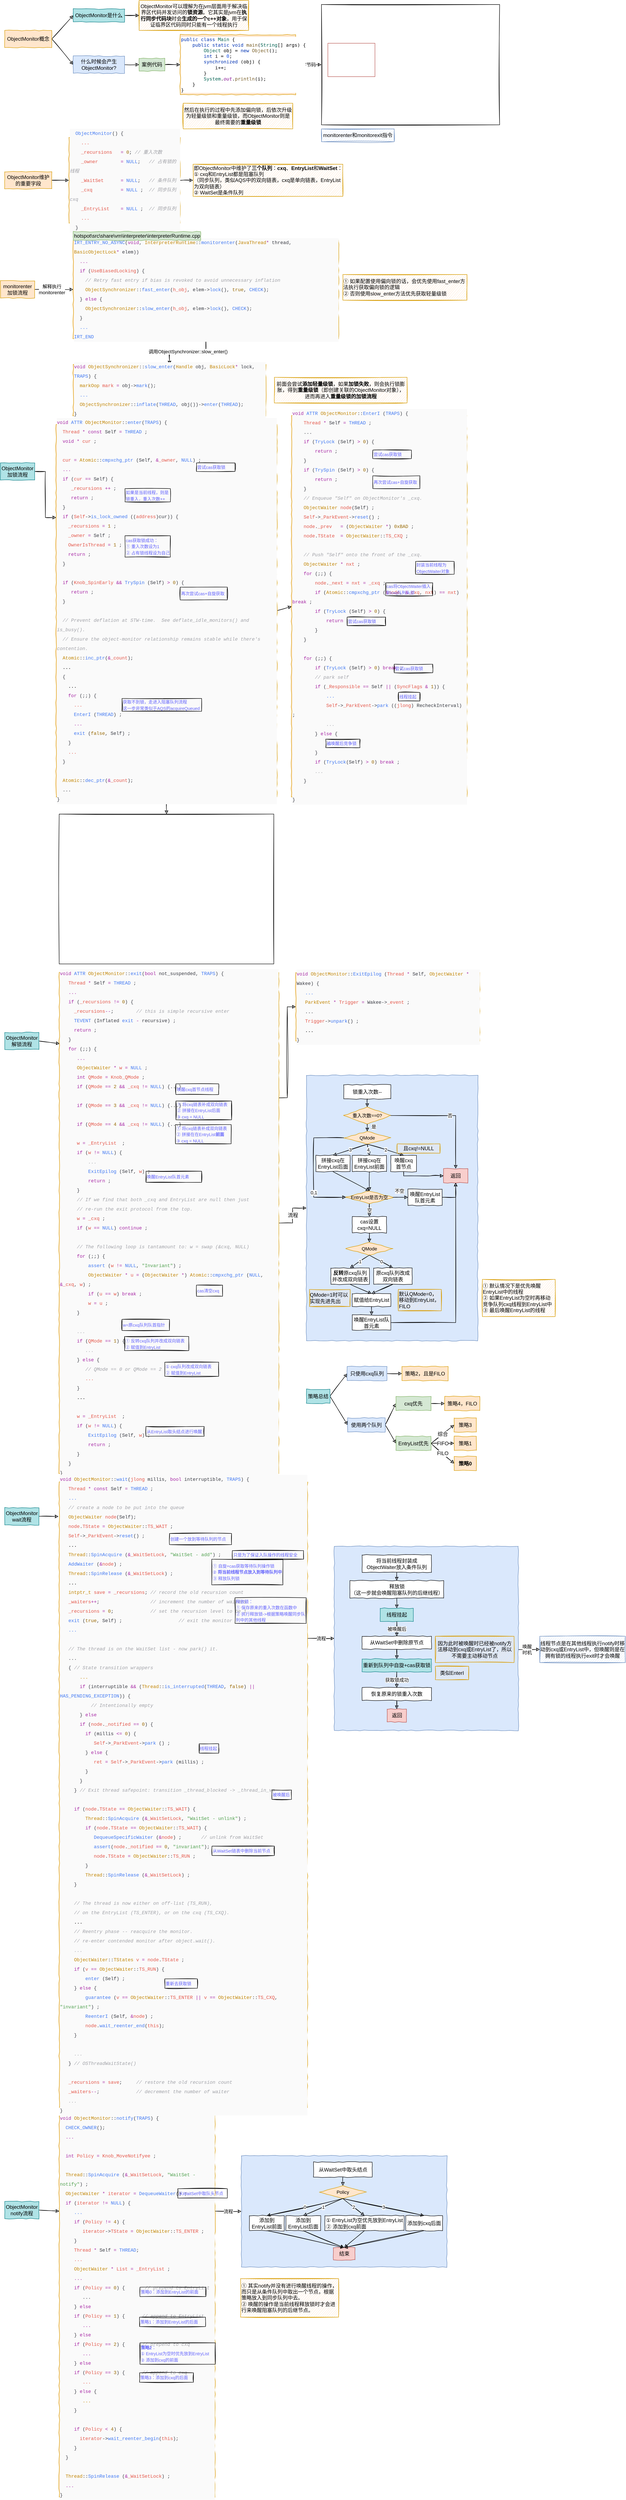 <mxfile>
    <diagram id="gWG34eJznuLCkYyBdfT5" name="第 1 页">
        <mxGraphModel dx="1161" dy="670" grid="1" gridSize="10" guides="1" tooltips="1" connect="1" arrows="1" fold="1" page="1" pageScale="1" pageWidth="827" pageHeight="1169" math="0" shadow="0">
            <root>
                <mxCell id="0"/>
                <mxCell id="1" parent="0"/>
                <mxCell id="71" value="" style="rounded=0;whiteSpace=wrap;html=1;fillColor=#dae8fc;strokeColor=#6c8ebf;comic=1;align=left;" parent="1" vertex="1">
                    <mxGeometry x="745" y="2520" width="400" height="620" as="geometry"/>
                </mxCell>
                <mxCell id="5" style="edgeStyle=none;html=1;exitX=1;exitY=0.5;exitDx=0;exitDy=0;entryX=0;entryY=0.5;entryDx=0;entryDy=0;fontSize=11;sketch=1;" parent="1" source="2" target="3" edge="1">
                    <mxGeometry relative="1" as="geometry"/>
                </mxCell>
                <mxCell id="2" value="ObjectMonitor维护的重要字段" style="rounded=0;whiteSpace=wrap;html=1;fillColor=#ffe6cc;strokeColor=#d79b00;comic=1;" parent="1" vertex="1">
                    <mxGeometry x="40" y="410" width="110" height="40" as="geometry"/>
                </mxCell>
                <mxCell id="7" style="edgeStyle=none;sketch=1;html=1;exitX=1;exitY=0.5;exitDx=0;exitDy=0;entryX=0;entryY=0.5;entryDx=0;entryDy=0;fontSize=11;" parent="1" source="3" target="6" edge="1">
                    <mxGeometry relative="1" as="geometry"/>
                </mxCell>
                <mxCell id="3" value="&lt;div style=&quot;background-color: rgb(250 , 250 , 250) ; font-family: &amp;#34;consolas&amp;#34; , &amp;#34;courier new&amp;#34; , monospace ; font-size: 11px ; line-height: 22px&quot;&gt;&lt;div style=&quot;color: rgb(56 , 58 , 66)&quot;&gt;&amp;nbsp; &lt;span style=&quot;color: #4078f2&quot;&gt;ObjectMonitor&lt;/span&gt;() {&lt;/div&gt;&lt;div&gt;&lt;span style=&quot;color: rgb(56 , 58 , 66)&quot;&gt;&amp;nbsp; &amp;nbsp; &lt;/span&gt;&lt;font color=&quot;#e45649&quot;&gt;...&lt;/font&gt;&lt;/div&gt;&lt;div style=&quot;color: rgb(56 , 58 , 66)&quot;&gt;&amp;nbsp; &amp;nbsp; &lt;span style=&quot;color: #e45649&quot;&gt;_recursions&lt;/span&gt; &amp;nbsp; &lt;span style=&quot;color: #a626a4&quot;&gt;=&lt;/span&gt; &lt;span style=&quot;color: #986801&quot;&gt;0&lt;/span&gt;;&lt;span style=&quot;color: #a0a1a7 ; font-style: italic&quot;&gt; // 重入次数&lt;/span&gt;&lt;/div&gt;&lt;div style=&quot;color: rgb(56 , 58 , 66)&quot;&gt;&amp;nbsp; &amp;nbsp; &lt;span style=&quot;color: #e45649&quot;&gt;_owner&lt;/span&gt; &amp;nbsp; &amp;nbsp; &amp;nbsp; &amp;nbsp;&lt;span style=&quot;color: #a626a4&quot;&gt;=&lt;/span&gt; &lt;span style=&quot;color: #4078f2&quot;&gt;NULL&lt;/span&gt;;&lt;span style=&quot;color: #a0a1a7 ; font-style: italic&quot;&gt; &amp;nbsp; // 占有锁的线程&lt;/span&gt;&lt;/div&gt;&lt;div style=&quot;color: rgb(56 , 58 , 66)&quot;&gt;&amp;nbsp; &amp;nbsp; &lt;span style=&quot;color: #e45649&quot;&gt;_WaitSet&lt;/span&gt; &amp;nbsp; &amp;nbsp; &amp;nbsp;&lt;span style=&quot;color: #a626a4&quot;&gt;=&lt;/span&gt; &lt;span style=&quot;color: #4078f2&quot;&gt;NULL&lt;/span&gt;;&lt;span style=&quot;color: #a0a1a7 ; font-style: italic&quot;&gt; &amp;nbsp; // 条件队列&lt;/span&gt;&lt;/div&gt;&lt;div style=&quot;color: rgb(56 , 58 , 66)&quot;&gt;&amp;nbsp; &amp;nbsp; &lt;span style=&quot;color: #e45649&quot;&gt;_cxq&lt;/span&gt; &amp;nbsp; &amp;nbsp; &amp;nbsp; &amp;nbsp; &amp;nbsp;&lt;span style=&quot;color: #a626a4&quot;&gt;=&lt;/span&gt; &lt;span style=&quot;color: #4078f2&quot;&gt;NULL&lt;/span&gt; ;&lt;span style=&quot;color: #a0a1a7 ; font-style: italic&quot;&gt; &amp;nbsp;// 同步队列cxq&lt;/span&gt;&lt;/div&gt;&lt;div style=&quot;color: rgb(56 , 58 , 66)&quot;&gt;&amp;nbsp; &amp;nbsp; &lt;span style=&quot;color: #e45649&quot;&gt;_EntryList&lt;/span&gt; &amp;nbsp; &amp;nbsp;&lt;span style=&quot;color: #a626a4&quot;&gt;=&lt;/span&gt; &lt;span style=&quot;color: #4078f2&quot;&gt;NULL&lt;/span&gt; ;&lt;span style=&quot;color: #a0a1a7 ; font-style: italic&quot;&gt; &amp;nbsp;// 同步队列&lt;/span&gt;&lt;/div&gt;&lt;div&gt;&lt;font color=&quot;#383a42&quot;&gt;&amp;nbsp; &amp;nbsp; &lt;/font&gt;&lt;font color=&quot;#e45649&quot;&gt;...&lt;/font&gt;&lt;/div&gt;&lt;div style=&quot;color: rgb(56 , 58 , 66)&quot;&gt;&amp;nbsp; }&lt;/div&gt;&lt;/div&gt;" style="rounded=0;whiteSpace=wrap;html=1;fillColor=#ffe6cc;strokeColor=#d79b00;comic=1;align=left;" parent="1" vertex="1">
                    <mxGeometry x="190" y="330" width="260" height="200" as="geometry"/>
                </mxCell>
                <mxCell id="6" value="即ObjectMonitor中维护了&lt;b&gt;三个队列&lt;/b&gt;：&lt;b&gt;cxq&lt;/b&gt;、&lt;b&gt;EntryList&lt;/b&gt;和&lt;b&gt;WaitSet&lt;/b&gt;：&lt;br&gt;① cxq和EntryList都是阻塞队列&lt;br&gt;（同步队列，类似AQS中的双向链表，cxq是单向链表，EntryList为双向链表）&lt;br&gt;② WaitSet是条件队列" style="rounded=0;whiteSpace=wrap;html=1;fillColor=#ffe6cc;strokeColor=#d79b00;comic=1;align=left;sketch=1;" parent="1" vertex="1">
                    <mxGeometry x="480" y="392.5" width="350" height="75" as="geometry"/>
                </mxCell>
                <mxCell id="12" style="edgeStyle=none;sketch=1;html=1;exitX=1;exitY=0.5;exitDx=0;exitDy=0;entryX=0;entryY=0.5;entryDx=0;entryDy=0;fontSize=11;" parent="1" source="8" target="11" edge="1">
                    <mxGeometry relative="1" as="geometry"/>
                </mxCell>
                <mxCell id="8" value="ObjectMonitor是什么" style="rounded=0;whiteSpace=wrap;html=1;fillColor=#b0e3e6;strokeColor=#0e8088;comic=1;" parent="1" vertex="1">
                    <mxGeometry x="200" y="30" width="120" height="30" as="geometry"/>
                </mxCell>
                <mxCell id="10" style="edgeStyle=none;sketch=1;html=1;exitX=1;exitY=0.5;exitDx=0;exitDy=0;entryX=0;entryY=0.5;entryDx=0;entryDy=0;fontSize=11;" parent="1" source="9" target="8" edge="1">
                    <mxGeometry relative="1" as="geometry"/>
                </mxCell>
                <mxCell id="14" style="edgeStyle=none;sketch=1;html=1;exitX=1;exitY=0.5;exitDx=0;exitDy=0;entryX=0;entryY=0.5;entryDx=0;entryDy=0;fontSize=11;" parent="1" source="9" target="13" edge="1">
                    <mxGeometry relative="1" as="geometry"/>
                </mxCell>
                <mxCell id="9" value="ObjectMonitor概念" style="rounded=0;whiteSpace=wrap;html=1;fillColor=#ffe6cc;strokeColor=#d79b00;comic=1;" parent="1" vertex="1">
                    <mxGeometry x="40" y="80" width="110" height="40" as="geometry"/>
                </mxCell>
                <mxCell id="11" value="ObjectMonitor可以理解为在jvm层面用于解决临界区代码并发访问的&lt;b&gt;锁资源&lt;/b&gt;。它其实是jvm在&lt;b&gt;执行同步代码块&lt;/b&gt;时会&lt;b&gt;生成的一个c++对象&lt;/b&gt;，用于保证临界区代码同时只能有一个线程执行" style="rounded=0;whiteSpace=wrap;html=1;fillColor=#ffe6cc;strokeColor=#d79b00;comic=1;sketch=1;" parent="1" vertex="1">
                    <mxGeometry x="354" y="10" width="256" height="70" as="geometry"/>
                </mxCell>
                <mxCell id="16" style="edgeStyle=none;sketch=1;html=1;exitX=1;exitY=0.5;exitDx=0;exitDy=0;entryX=0;entryY=0.5;entryDx=0;entryDy=0;fontSize=11;" parent="1" source="13" target="15" edge="1">
                    <mxGeometry relative="1" as="geometry"/>
                </mxCell>
                <mxCell id="13" value="什么时候会产生ObjectMonitor?" style="rounded=0;whiteSpace=wrap;html=1;fillColor=#dae8fc;strokeColor=#6c8ebf;comic=1;" parent="1" vertex="1">
                    <mxGeometry x="200" y="140" width="120" height="40" as="geometry"/>
                </mxCell>
                <mxCell id="18" style="edgeStyle=none;sketch=1;html=1;exitX=1;exitY=0.5;exitDx=0;exitDy=0;entryX=0;entryY=0.5;entryDx=0;entryDy=0;fontSize=11;" parent="1" source="15" target="17" edge="1">
                    <mxGeometry relative="1" as="geometry"/>
                </mxCell>
                <mxCell id="15" value="案例代码" style="rounded=0;whiteSpace=wrap;html=1;fillColor=#d5e8d4;strokeColor=#82b366;comic=1;" parent="1" vertex="1">
                    <mxGeometry x="354" y="145" width="60" height="30" as="geometry"/>
                </mxCell>
                <mxCell id="20" value="字节码" style="edgeStyle=none;sketch=1;html=1;exitX=1;exitY=0.5;exitDx=0;exitDy=0;entryX=0;entryY=0.5;entryDx=0;entryDy=0;fontSize=11;" parent="1" source="17" target="19" edge="1">
                    <mxGeometry relative="1" as="geometry"/>
                </mxCell>
                <mxCell id="17" value="&lt;pre style=&quot;background-color: rgb(255 , 255 , 255) ; color: rgb(8 , 8 , 8) ; font-family: &amp;#34;consolas&amp;#34; , monospace ; font-size: 11px&quot;&gt;&lt;span style=&quot;color: #0033b3&quot;&gt;public class &lt;/span&gt;&lt;span style=&quot;color: #066555&quot;&gt;Main &lt;/span&gt;{&lt;br&gt;    &lt;span style=&quot;color: #0033b3&quot;&gt;public static void &lt;/span&gt;&lt;span style=&quot;color: #795e26&quot;&gt;main&lt;/span&gt;(&lt;span style=&quot;color: #066555&quot;&gt;String&lt;/span&gt;[] args) {&lt;br&gt;        &lt;span style=&quot;color: #066555&quot;&gt;Object &lt;/span&gt;&lt;span style=&quot;color: #000000&quot;&gt;obj &lt;/span&gt;= &lt;span style=&quot;color: #0033b3&quot;&gt;new &lt;/span&gt;&lt;span style=&quot;color: #795e26&quot;&gt;Object&lt;/span&gt;();&lt;br&gt;        &lt;span style=&quot;color: #0033b3&quot;&gt;int &lt;/span&gt;i = &lt;span style=&quot;color: #1750eb&quot;&gt;0&lt;/span&gt;;&lt;br&gt;        &lt;span style=&quot;color: #0033b3&quot;&gt;synchronized &lt;/span&gt;(&lt;span style=&quot;color: #000000&quot;&gt;obj&lt;/span&gt;) {&lt;br&gt;            i++;&lt;br&gt;        }&lt;br&gt;        &lt;span style=&quot;color: #066555&quot;&gt;System&lt;/span&gt;.&lt;span style=&quot;color: #871094 ; font-style: italic&quot;&gt;out&lt;/span&gt;.&lt;span style=&quot;color: #795e26&quot;&gt;println&lt;/span&gt;(i);&lt;br&gt;    }&lt;br&gt;}&lt;/pre&gt;" style="rounded=0;whiteSpace=wrap;html=1;fillColor=#ffe6cc;strokeColor=#d79b00;comic=1;align=left;" parent="1" vertex="1">
                    <mxGeometry x="450" y="90" width="270" height="140" as="geometry"/>
                </mxCell>
                <mxCell id="19" value="" style="shape=image;imageAspect=0;aspect=fixed;verticalLabelPosition=bottom;verticalAlign=top;comic=1;sketch=1;fontSize=11;image=https://codereaper-image-bed.oss-cn-shenzhen.aliyuncs.com/img/image-20220816200220585.png;imageBorder=default;" parent="1" vertex="1">
                    <mxGeometry x="780" y="19.5" width="416.3" height="281" as="geometry"/>
                </mxCell>
                <mxCell id="21" value="" style="rounded=0;whiteSpace=wrap;html=1;fillColor=none;strokeColor=#b85450;comic=0;align=left;" parent="1" vertex="1">
                    <mxGeometry x="795" y="110" width="110" height="78" as="geometry"/>
                </mxCell>
                <mxCell id="22" value="monitorenter和monitorexit指令" style="rounded=0;whiteSpace=wrap;html=1;fillColor=#dae8fc;strokeColor=#6c8ebf;comic=1;sketch=1;" parent="1" vertex="1">
                    <mxGeometry x="780" y="310" width="170" height="30" as="geometry"/>
                </mxCell>
                <mxCell id="24" value="然后在执行的过程中先添加偏向锁，后依次升级为轻量级锁和重量级锁，而ObjectMonitor则是最终需要的&lt;b&gt;重量级锁&lt;/b&gt;" style="rounded=0;whiteSpace=wrap;html=1;fillColor=#ffe6cc;strokeColor=#d79b00;comic=1;sketch=1;" parent="1" vertex="1">
                    <mxGeometry x="457" y="250" width="256" height="60" as="geometry"/>
                </mxCell>
                <mxCell id="28" value="解释执行&lt;br&gt;monitorenter" style="edgeStyle=none;sketch=1;html=1;exitX=1;exitY=0.5;exitDx=0;exitDy=0;entryX=0;entryY=0.5;entryDx=0;entryDy=0;fontSize=11;" parent="1" source="25" target="27" edge="1">
                    <mxGeometry x="-0.111" relative="1" as="geometry">
                        <mxPoint as="offset"/>
                    </mxGeometry>
                </mxCell>
                <mxCell id="25" value="monitorenter加锁流程" style="rounded=0;whiteSpace=wrap;html=1;fillColor=#ffe6cc;strokeColor=#d79b00;comic=1;" parent="1" vertex="1">
                    <mxGeometry x="30" y="665" width="80" height="40" as="geometry"/>
                </mxCell>
                <mxCell id="32" value="调用ObjectSynchronizer::slow_enter()" style="edgeStyle=orthogonalEdgeStyle;sketch=1;html=1;exitX=0.5;exitY=1;exitDx=0;exitDy=0;entryX=0.5;entryY=0;entryDx=0;entryDy=0;fontSize=11;rounded=0;" parent="1" source="27" target="31" edge="1">
                    <mxGeometry relative="1" as="geometry"/>
                </mxCell>
                <mxCell id="27" value="&lt;div style=&quot;background-color: rgb(250 , 250 , 250) ; font-family: &amp;#34;consolas&amp;#34; , &amp;#34;courier new&amp;#34; , monospace ; font-size: 11px ; line-height: 22px&quot;&gt;&lt;div&gt;&lt;div style=&quot;font-family: &amp;#34;consolas&amp;#34; , &amp;#34;courier new&amp;#34; , monospace ; line-height: 22px&quot;&gt;&lt;div style=&quot;color: rgb(56 , 58 , 66)&quot;&gt;&lt;span style=&quot;color: #4078f2&quot;&gt;IRT_ENTRY_NO_ASYNC&lt;/span&gt;(&lt;span style=&quot;color: #a626a4&quot;&gt;void&lt;/span&gt;, &lt;span style=&quot;color: #c18401&quot;&gt;InterpreterRuntime&lt;/span&gt;::&lt;span style=&quot;color: #4078f2&quot;&gt;monitorenter&lt;/span&gt;(&lt;span style=&quot;color: #c18401&quot;&gt;JavaThread&lt;/span&gt;&lt;span style=&quot;color: #a626a4&quot;&gt;*&lt;/span&gt; thread, &lt;span style=&quot;color: #c18401&quot;&gt;BasicObjectLock&lt;/span&gt;&lt;span style=&quot;color: #a626a4&quot;&gt;*&lt;/span&gt; elem))&lt;/div&gt;&lt;div&gt;&lt;font color=&quot;#a626a4&quot;&gt;&amp;nbsp; ...&lt;/font&gt;&lt;/div&gt;&lt;div style=&quot;color: rgb(56 , 58 , 66)&quot;&gt;&amp;nbsp; &lt;span style=&quot;color: #a626a4&quot;&gt;if&lt;/span&gt; (&lt;span style=&quot;color: #e45649&quot;&gt;UseBiasedLocking&lt;/span&gt;) {&lt;/div&gt;&lt;div style=&quot;color: rgb(56 , 58 , 66)&quot;&gt;&lt;span style=&quot;color: #a0a1a7 ; font-style: italic&quot;&gt;&amp;nbsp; &amp;nbsp; // Retry fast entry if bias is revoked to avoid unnecessary inflation&lt;/span&gt;&lt;/div&gt;&lt;div style=&quot;color: rgb(56 , 58 , 66)&quot;&gt;&amp;nbsp; &amp;nbsp; &lt;span style=&quot;color: #c18401&quot;&gt;ObjectSynchronizer&lt;/span&gt;::&lt;span style=&quot;color: #4078f2&quot;&gt;fast_enter&lt;/span&gt;(&lt;span style=&quot;color: #e45649&quot;&gt;h_obj&lt;/span&gt;, elem-&amp;gt;&lt;span style=&quot;color: #4078f2&quot;&gt;lock&lt;/span&gt;(), &lt;span style=&quot;color: #986801&quot;&gt;true&lt;/span&gt;, &lt;span style=&quot;color: #4078f2&quot;&gt;CHECK&lt;/span&gt;);&lt;/div&gt;&lt;div style=&quot;color: rgb(56 , 58 , 66)&quot;&gt;&amp;nbsp; } &lt;span style=&quot;color: #a626a4&quot;&gt;else&lt;/span&gt; {&lt;/div&gt;&lt;div style=&quot;color: rgb(56 , 58 , 66)&quot;&gt;&amp;nbsp; &amp;nbsp; &lt;span style=&quot;color: #c18401&quot;&gt;ObjectSynchronizer&lt;/span&gt;::&lt;span style=&quot;color: #4078f2&quot;&gt;slow_enter&lt;/span&gt;(&lt;span style=&quot;color: #e45649&quot;&gt;h_obj&lt;/span&gt;, elem-&amp;gt;&lt;span style=&quot;color: #4078f2&quot;&gt;lock&lt;/span&gt;(), &lt;span style=&quot;color: #4078f2&quot;&gt;CHECK&lt;/span&gt;);&lt;/div&gt;&lt;div style=&quot;color: rgb(56 , 58 , 66)&quot;&gt;&amp;nbsp; }&lt;/div&gt;&lt;div&gt;&lt;font color=&quot;#383a42&quot;&gt;&amp;nbsp; &lt;/font&gt;&lt;font color=&quot;#4078f2&quot;&gt;...&lt;/font&gt;&lt;/div&gt;&lt;div style=&quot;color: rgb(56 , 58 , 66)&quot;&gt;&lt;span style=&quot;color: #4078f2&quot;&gt;IRT_END&lt;/span&gt;&lt;/div&gt;&lt;/div&gt;&lt;/div&gt;&lt;/div&gt;" style="rounded=0;whiteSpace=wrap;html=1;fillColor=#ffe6cc;strokeColor=#d79b00;comic=1;align=left;" parent="1" vertex="1">
                    <mxGeometry x="200" y="570" width="620" height="230" as="geometry"/>
                </mxCell>
                <mxCell id="29" value="hotspot\src\share\vm\interpreter\interpreterRuntime.cpp" style="rounded=0;whiteSpace=wrap;html=1;fillColor=#d5e8d4;strokeColor=#82b366;comic=1;align=left;" parent="1" vertex="1">
                    <mxGeometry x="200" y="550" width="298" height="20" as="geometry"/>
                </mxCell>
                <mxCell id="30" value="&lt;div style=&quot;text-align: left&quot;&gt;&lt;span&gt;① 如果配置使用偏向锁的话，会优先使用fast_enter方法执行获取偏向锁的逻辑&lt;/span&gt;&lt;/div&gt;&lt;div style=&quot;text-align: left&quot;&gt;&lt;span&gt;② 否则使用slow_enter方法优先获取轻量级锁&lt;/span&gt;&lt;/div&gt;" style="rounded=0;whiteSpace=wrap;html=1;fillColor=#ffe6cc;strokeColor=#d79b00;comic=1;sketch=1;" parent="1" vertex="1">
                    <mxGeometry x="830" y="650" width="290" height="60" as="geometry"/>
                </mxCell>
                <mxCell id="53" style="edgeStyle=none;rounded=0;sketch=1;html=1;exitX=0.5;exitY=1;exitDx=0;exitDy=0;entryX=0.5;entryY=0;entryDx=0;entryDy=0;fontSize=11;" parent="1" source="31" target="35" edge="1">
                    <mxGeometry relative="1" as="geometry"/>
                </mxCell>
                <mxCell id="31" value="&lt;div style=&quot;background-color: rgb(250 , 250 , 250) ; font-family: &amp;#34;consolas&amp;#34; , &amp;#34;courier new&amp;#34; , monospace ; font-size: 11px ; line-height: 22px&quot;&gt;&lt;div style=&quot;font-family: &amp;#34;consolas&amp;#34; , &amp;#34;courier new&amp;#34; , monospace ; line-height: 22px&quot;&gt;&lt;div&gt;&lt;div style=&quot;font-family: &amp;#34;consolas&amp;#34; , &amp;#34;courier new&amp;#34; , monospace ; line-height: 22px&quot;&gt;&lt;div style=&quot;color: rgb(56 , 58 , 66)&quot;&gt;&lt;span style=&quot;color: #a626a4&quot;&gt;void&lt;/span&gt; &lt;span style=&quot;color: #c18401&quot;&gt;ObjectSynchronizer&lt;/span&gt;::&lt;span style=&quot;color: #4078f2&quot;&gt;slow_enter&lt;/span&gt;(&lt;span style=&quot;color: #c18401&quot;&gt;Handle&lt;/span&gt; obj, &lt;span style=&quot;color: #c18401&quot;&gt;BasicLock&lt;/span&gt;&lt;span style=&quot;color: #a626a4&quot;&gt;*&lt;/span&gt; lock, &lt;span style=&quot;color: #4078f2&quot;&gt;TRAPS&lt;/span&gt;) {&lt;/div&gt;&lt;div style=&quot;color: rgb(56 , 58 , 66)&quot;&gt;&amp;nbsp; &lt;span style=&quot;color: #c18401&quot;&gt;markOop&lt;/span&gt; &lt;span style=&quot;color: #e45649&quot;&gt;mark&lt;/span&gt; &lt;span style=&quot;color: #a626a4&quot;&gt;=&lt;/span&gt; obj-&amp;gt;&lt;span style=&quot;color: #4078f2&quot;&gt;mark&lt;/span&gt;();&lt;/div&gt;&lt;div&gt;&lt;font color=&quot;#383a42&quot;&gt;&amp;nbsp; &lt;/font&gt;&lt;font color=&quot;#4078f2&quot;&gt;...&lt;/font&gt;&lt;/div&gt;&lt;div style=&quot;color: rgb(56 , 58 , 66)&quot;&gt;&amp;nbsp; &lt;span style=&quot;color: #c18401&quot;&gt;ObjectSynchronizer&lt;/span&gt;::&lt;span style=&quot;color: #4078f2&quot;&gt;inflate&lt;/span&gt;(&lt;span style=&quot;color: #4078f2&quot;&gt;THREAD&lt;/span&gt;, obj())-&amp;gt;&lt;span style=&quot;color: #4078f2&quot;&gt;enter&lt;/span&gt;(&lt;span style=&quot;color: #4078f2&quot;&gt;THREAD&lt;/span&gt;);&lt;/div&gt;&lt;div style=&quot;color: rgb(56 , 58 , 66)&quot;&gt;}&lt;/div&gt;&lt;/div&gt;&lt;/div&gt;&lt;/div&gt;&lt;/div&gt;" style="rounded=0;whiteSpace=wrap;html=1;fillColor=#ffe6cc;strokeColor=#d79b00;comic=1;align=left;" parent="1" vertex="1">
                    <mxGeometry x="200" y="860" width="450" height="120" as="geometry"/>
                </mxCell>
                <mxCell id="33" value="&lt;div style=&quot;text-align: left&quot;&gt;&lt;/div&gt;&lt;span style=&quot;text-align: left&quot;&gt;前面会尝试&lt;b&gt;添加轻量级锁&lt;/b&gt;，如果&lt;b&gt;加锁失败&lt;/b&gt;，则会执行锁膨胀，得到&lt;b&gt;重量级锁&lt;/b&gt;（即创建关联的ObjectMonitor对象），进而再进入&lt;b&gt;重量级锁的加锁流程&lt;/b&gt;&lt;br&gt;&lt;/span&gt;" style="rounded=0;whiteSpace=wrap;html=1;fillColor=#ffe6cc;strokeColor=#d79b00;comic=1;sketch=1;" parent="1" vertex="1">
                    <mxGeometry x="670" y="890" width="310" height="60" as="geometry"/>
                </mxCell>
                <mxCell id="36" style="edgeStyle=orthogonalEdgeStyle;html=1;exitX=1;exitY=0.5;exitDx=0;exitDy=0;entryX=0;entryY=0.25;entryDx=0;entryDy=0;fontSize=11;sketch=1;rounded=0;" parent="1" source="34" target="35" edge="1">
                    <mxGeometry relative="1" as="geometry"/>
                </mxCell>
                <mxCell id="34" value="ObjectMonitor加锁流程" style="rounded=0;whiteSpace=wrap;html=1;fillColor=#b0e3e6;strokeColor=#0e8088;comic=1;" parent="1" vertex="1">
                    <mxGeometry x="30" y="1090" width="80" height="40" as="geometry"/>
                </mxCell>
                <mxCell id="52" style="rounded=0;sketch=1;html=1;exitX=1;exitY=0.5;exitDx=0;exitDy=0;entryX=0;entryY=0.5;entryDx=0;entryDy=0;fontSize=11;" parent="1" source="35" target="43" edge="1">
                    <mxGeometry relative="1" as="geometry"/>
                </mxCell>
                <mxCell id="55" style="edgeStyle=none;rounded=0;sketch=1;html=1;exitX=0.5;exitY=1;exitDx=0;exitDy=0;entryX=0.5;entryY=0;entryDx=0;entryDy=0;fontSize=11;" parent="1" source="35" target="54" edge="1">
                    <mxGeometry relative="1" as="geometry"/>
                </mxCell>
                <mxCell id="35" value="&lt;div style=&quot;background-color: rgb(250 , 250 , 250) ; font-family: &amp;#34;consolas&amp;#34; , &amp;#34;courier new&amp;#34; , monospace ; font-size: 11px ; line-height: 22px&quot;&gt;&lt;div style=&quot;font-family: &amp;#34;consolas&amp;#34; , &amp;#34;courier new&amp;#34; , monospace ; line-height: 22px&quot;&gt;&lt;div style=&quot;font-family: &amp;#34;consolas&amp;#34; , &amp;#34;courier new&amp;#34; , monospace ; line-height: 22px&quot;&gt;&lt;div style=&quot;color: rgb(56 , 58 , 66)&quot;&gt;&lt;span style=&quot;color: #a626a4&quot;&gt;void&lt;/span&gt; &lt;span style=&quot;color: #4078f2&quot;&gt;ATTR&lt;/span&gt; &lt;span style=&quot;color: #c18401&quot;&gt;ObjectMonitor&lt;/span&gt;::&lt;span style=&quot;color: #4078f2&quot;&gt;enter&lt;/span&gt;(&lt;span style=&quot;color: #4078f2&quot;&gt;TRAPS&lt;/span&gt;) {&lt;/div&gt;&lt;div style=&quot;color: rgb(56 , 58 , 66)&quot;&gt;&lt;span style=&quot;color: #a0a1a7 ; font-style: italic&quot;&gt;&amp;nbsp;&amp;nbsp;&lt;/span&gt;&lt;span style=&quot;color: rgb(228 , 86 , 73)&quot;&gt;Thread&lt;/span&gt; &lt;span style=&quot;color: rgb(166 , 38 , 164)&quot;&gt;*&lt;/span&gt; &lt;span style=&quot;color: rgb(166 , 38 , 164)&quot;&gt;const&lt;/span&gt; Self &lt;span style=&quot;color: rgb(166 , 38 , 164)&quot;&gt;=&lt;/span&gt; &lt;span style=&quot;color: rgb(64 , 120 , 242)&quot;&gt;THREAD&lt;/span&gt; ;&lt;/div&gt;&lt;div style=&quot;color: rgb(56 , 58 , 66)&quot;&gt;&amp;nbsp; &lt;span style=&quot;color: #a626a4&quot;&gt;void&lt;/span&gt; &lt;span style=&quot;color: #a626a4&quot;&gt;*&lt;/span&gt; &lt;span style=&quot;color: #e45649&quot;&gt;cur&lt;/span&gt; ;&lt;/div&gt;&lt;br&gt;&lt;div style=&quot;color: rgb(56 , 58 , 66)&quot;&gt;&amp;nbsp; &lt;span style=&quot;color: #e45649&quot;&gt;cur&lt;/span&gt; &lt;span style=&quot;color: #a626a4&quot;&gt;=&lt;/span&gt; &lt;span style=&quot;color: #c18401&quot;&gt;Atomic&lt;/span&gt;::&lt;span style=&quot;color: #4078f2&quot;&gt;cmpxchg_ptr&lt;/span&gt; (Self, &lt;span style=&quot;color: #a626a4&quot;&gt;&amp;amp;&lt;/span&gt;&lt;span style=&quot;color: #e45649&quot;&gt;_owner&lt;/span&gt;, &lt;span style=&quot;color: #4078f2&quot;&gt;NULL&lt;/span&gt;) ;&lt;/div&gt;&lt;div&gt;&lt;font color=&quot;#383a42&quot;&gt;&amp;nbsp; &lt;/font&gt;&lt;font color=&quot;#a626a4&quot;&gt;...&lt;/font&gt;&lt;/div&gt;&lt;div style=&quot;color: rgb(56 , 58 , 66)&quot;&gt;&amp;nbsp; &lt;span style=&quot;color: #a626a4&quot;&gt;if&lt;/span&gt; (&lt;span style=&quot;color: #e45649&quot;&gt;cur&lt;/span&gt; &lt;span style=&quot;color: #a626a4&quot;&gt;==&lt;/span&gt; Self) {&lt;/div&gt;&lt;div style=&quot;color: rgb(56 , 58 , 66)&quot;&gt;&lt;span style=&quot;color: #a0a1a7 ; font-style: italic&quot;&gt;&amp;nbsp; &amp;nbsp; &amp;nbsp;&lt;/span&gt;&lt;span style=&quot;color: rgb(228 , 86 , 73)&quot;&gt;_recursions&lt;/span&gt; &lt;span style=&quot;color: rgb(166 , 38 , 164)&quot;&gt;++&lt;/span&gt; ;&lt;/div&gt;&lt;div style=&quot;color: rgb(56 , 58 , 66)&quot;&gt;&amp;nbsp; &amp;nbsp; &amp;nbsp;&lt;span style=&quot;color: #a626a4&quot;&gt;return&lt;/span&gt; ;&lt;/div&gt;&lt;div style=&quot;color: rgb(56 , 58 , 66)&quot;&gt;&amp;nbsp; }&lt;/div&gt;&lt;div style=&quot;color: rgb(56 , 58 , 66)&quot;&gt;&amp;nbsp; &lt;span style=&quot;color: #a626a4&quot;&gt;if&lt;/span&gt; (&lt;span style=&quot;color: #e45649&quot;&gt;Self&lt;/span&gt;-&amp;gt;&lt;span style=&quot;color: #4078f2&quot;&gt;is_lock_owned&lt;/span&gt; ((&lt;span style=&quot;color: #e45649&quot;&gt;address&lt;/span&gt;)cur)) {&lt;/div&gt;&lt;div style=&quot;color: rgb(56 , 58 , 66)&quot;&gt;&amp;nbsp; &amp;nbsp; &lt;span style=&quot;color: #e45649&quot;&gt;_recursions&lt;/span&gt; &lt;span style=&quot;color: #a626a4&quot;&gt;=&lt;/span&gt; &lt;span style=&quot;color: #986801&quot;&gt;1&lt;/span&gt; ;&lt;/div&gt;&lt;div style=&quot;color: rgb(56 , 58 , 66)&quot;&gt;&amp;nbsp; &amp;nbsp; &lt;span style=&quot;color: #e45649&quot;&gt;_owner&lt;/span&gt; &lt;span style=&quot;color: #a626a4&quot;&gt;=&lt;/span&gt; Self ;&lt;/div&gt;&lt;div style=&quot;color: rgb(56 , 58 , 66)&quot;&gt;&amp;nbsp; &amp;nbsp; &lt;span style=&quot;color: #e45649&quot;&gt;OwnerIsThread&lt;/span&gt; &lt;span style=&quot;color: #a626a4&quot;&gt;=&lt;/span&gt; &lt;span style=&quot;color: #986801&quot;&gt;1&lt;/span&gt; ;&lt;/div&gt;&lt;div style=&quot;color: rgb(56 , 58 , 66)&quot;&gt;&amp;nbsp; &amp;nbsp; &lt;span style=&quot;color: #a626a4&quot;&gt;return&lt;/span&gt; ;&lt;/div&gt;&lt;div style=&quot;color: rgb(56 , 58 , 66)&quot;&gt;&amp;nbsp; }&lt;br&gt;&lt;/div&gt;&lt;br&gt;&lt;div style=&quot;color: rgb(56 , 58 , 66)&quot;&gt;&amp;nbsp; &lt;span style=&quot;color: #a626a4&quot;&gt;if&lt;/span&gt; (&lt;span style=&quot;color: #e45649&quot;&gt;Knob_SpinEarly&lt;/span&gt; &lt;span style=&quot;color: #a626a4&quot;&gt;&amp;amp;&amp;amp;&lt;/span&gt; &lt;span style=&quot;color: #4078f2&quot;&gt;TrySpin&lt;/span&gt; (Self) &lt;span style=&quot;color: #a626a4&quot;&gt;&amp;gt;&lt;/span&gt; &lt;span style=&quot;color: #986801&quot;&gt;0&lt;/span&gt;) {&lt;/div&gt;&lt;div style=&quot;color: rgb(56 , 58 , 66)&quot;&gt;&amp;nbsp; &amp;nbsp; &amp;nbsp;&lt;span style=&quot;color: #a626a4&quot;&gt;return&lt;/span&gt; ;&lt;/div&gt;&lt;div style=&quot;color: rgb(56 , 58 , 66)&quot;&gt;&amp;nbsp; }&lt;/div&gt;&lt;br&gt;&lt;div style=&quot;color: rgb(56 , 58 , 66)&quot;&gt;&lt;span style=&quot;color: #a0a1a7 ; font-style: italic&quot;&gt;&amp;nbsp; // Prevent deflation at STW-time. &amp;nbsp;See deflate_idle_monitors() and is_busy().&lt;/span&gt;&lt;/div&gt;&lt;div style=&quot;color: rgb(56 , 58 , 66)&quot;&gt;&lt;span style=&quot;color: #a0a1a7 ; font-style: italic&quot;&gt;&amp;nbsp; // Ensure the object-monitor relationship remains stable while there's contention.&lt;/span&gt;&lt;/div&gt;&lt;div style=&quot;color: rgb(56 , 58 , 66)&quot;&gt;&amp;nbsp; &lt;span style=&quot;color: #c18401&quot;&gt;Atomic&lt;/span&gt;::&lt;span style=&quot;color: #4078f2&quot;&gt;inc_ptr&lt;/span&gt;(&lt;span style=&quot;color: #a626a4&quot;&gt;&amp;amp;&lt;/span&gt;&lt;span style=&quot;color: #e45649&quot;&gt;_count&lt;/span&gt;);&lt;/div&gt;&amp;nbsp; ...&lt;br&gt;&lt;div style=&quot;color: rgb(56 , 58 , 66)&quot;&gt;&amp;nbsp; {&lt;/div&gt;&amp;nbsp; &amp;nbsp; ...&lt;div style=&quot;color: rgb(56 , 58 , 66)&quot;&gt;&amp;nbsp; &amp;nbsp; &lt;span style=&quot;color: #a626a4&quot;&gt;for&lt;/span&gt; (;;) {&lt;/div&gt;&lt;div&gt;&lt;span style=&quot;color: rgb(56 , 58 , 66)&quot;&gt;&amp;nbsp; &amp;nbsp; &amp;nbsp; &lt;/span&gt;&lt;font color=&quot;#e45649&quot;&gt;...&lt;/font&gt;&lt;/div&gt;&lt;div style=&quot;color: rgb(56 , 58 , 66)&quot;&gt;&amp;nbsp; &amp;nbsp; &amp;nbsp; &lt;span style=&quot;color: #4078f2&quot;&gt;EnterI&lt;/span&gt; (&lt;span style=&quot;color: #4078f2&quot;&gt;THREAD&lt;/span&gt;) ;&lt;/div&gt;&lt;div&gt;&lt;span style=&quot;color: rgb(56 , 58 , 66)&quot;&gt;&amp;nbsp; &amp;nbsp; &amp;nbsp; &lt;/span&gt;&lt;font color=&quot;#a626a4&quot;&gt;...&lt;/font&gt;&lt;/div&gt;&lt;div style=&quot;color: rgb(56 , 58 , 66)&quot;&gt;&amp;nbsp; &amp;nbsp; &amp;nbsp; &lt;span style=&quot;color: #4078f2&quot;&gt;exit&lt;/span&gt; (&lt;span style=&quot;color: #986801&quot;&gt;false&lt;/span&gt;, Self) ;&lt;/div&gt;&lt;div style=&quot;color: rgb(56 , 58 , 66)&quot;&gt;&amp;nbsp; &amp;nbsp; }&lt;/div&gt;&lt;div&gt;&lt;span style=&quot;color: rgb(56 , 58 , 66)&quot;&gt;&amp;nbsp; &amp;nbsp; &lt;/span&gt;&lt;font color=&quot;#e45649&quot;&gt;...&lt;/font&gt;&lt;/div&gt;&lt;div style=&quot;color: rgb(56 , 58 , 66)&quot;&gt;&amp;nbsp; }&lt;/div&gt;&lt;br&gt;&lt;div style=&quot;color: rgb(56 , 58 , 66)&quot;&gt;&amp;nbsp; &lt;span style=&quot;color: #c18401&quot;&gt;Atomic&lt;/span&gt;::&lt;span style=&quot;color: #4078f2&quot;&gt;dec_ptr&lt;/span&gt;(&lt;span style=&quot;color: #a626a4&quot;&gt;&amp;amp;&lt;/span&gt;&lt;span style=&quot;color: #e45649&quot;&gt;_count&lt;/span&gt;);&lt;/div&gt;&lt;div style=&quot;color: rgb(56 , 58 , 66)&quot;&gt;&amp;nbsp; ...&lt;/div&gt;&lt;div style=&quot;color: rgb(56 , 58 , 66)&quot;&gt;}&lt;br&gt;&lt;/div&gt;&lt;/div&gt;&lt;/div&gt;&lt;/div&gt;" style="rounded=0;whiteSpace=wrap;html=1;fillColor=#ffe6cc;strokeColor=#d79b00;comic=1;align=left;" parent="1" vertex="1">
                    <mxGeometry x="160" y="1000" width="516" height="870" as="geometry"/>
                </mxCell>
                <mxCell id="38" value="&lt;font color=&quot;#6262fc&quot;&gt;&lt;span style=&quot;font-size: 10px&quot;&gt;尝试cas获取锁&lt;/span&gt;&lt;/font&gt;" style="rounded=0;whiteSpace=wrap;html=1;fillColor=none;strokeColor=default;comic=1;align=left;sketch=1;" parent="1" vertex="1">
                    <mxGeometry x="488" y="1090" width="90" height="20" as="geometry"/>
                </mxCell>
                <mxCell id="39" value="&lt;font color=&quot;#6262fc&quot;&gt;&lt;span style=&quot;font-size: 10px&quot;&gt;如果是当前线程，则是锁重入，重入次数++&lt;/span&gt;&lt;/font&gt;" style="rounded=0;whiteSpace=wrap;html=1;fillColor=none;strokeColor=default;comic=1;align=left;sketch=1;" parent="1" vertex="1">
                    <mxGeometry x="321" y="1150" width="106" height="31" as="geometry"/>
                </mxCell>
                <mxCell id="40" value="&lt;font color=&quot;#6262fc&quot;&gt;&lt;span style=&quot;font-size: 10px&quot;&gt;cas获取锁成功：&lt;br&gt;① 重入次数设为1&lt;br&gt;② 占有锁线程设为自己&lt;br&gt;&lt;/span&gt;&lt;/font&gt;" style="rounded=0;whiteSpace=wrap;html=1;fillColor=none;strokeColor=default;comic=1;align=left;sketch=1;" parent="1" vertex="1">
                    <mxGeometry x="321" y="1260" width="106" height="50" as="geometry"/>
                </mxCell>
                <mxCell id="41" value="&lt;font color=&quot;#6262fc&quot;&gt;&lt;span style=&quot;font-size: 10px&quot;&gt;再次尝试cas+自旋获取&lt;br&gt;&lt;/span&gt;&lt;/font&gt;" style="rounded=0;whiteSpace=wrap;html=1;fillColor=none;strokeColor=default;comic=1;align=left;sketch=1;" parent="1" vertex="1">
                    <mxGeometry x="450" y="1380" width="110" height="30" as="geometry"/>
                </mxCell>
                <mxCell id="42" value="&lt;font color=&quot;#6262fc&quot;&gt;&lt;span style=&quot;font-size: 10px&quot;&gt;获取不到锁，走进入阻塞队列流程&lt;br&gt;这一步非常类似于AQS的acquireQueued&lt;br&gt;&lt;/span&gt;&lt;/font&gt;" style="rounded=0;whiteSpace=wrap;html=1;fillColor=none;strokeColor=default;comic=1;align=left;sketch=1;" parent="1" vertex="1">
                    <mxGeometry x="314" y="1640" width="186" height="30" as="geometry"/>
                </mxCell>
                <mxCell id="43" value="&lt;div style=&quot;background-color: rgb(250 , 250 , 250) ; font-family: &amp;#34;consolas&amp;#34; , &amp;#34;courier new&amp;#34; , monospace ; font-size: 11px ; line-height: 22px&quot;&gt;&lt;div style=&quot;font-family: &amp;#34;consolas&amp;#34; , &amp;#34;courier new&amp;#34; , monospace ; line-height: 22px&quot;&gt;&lt;div style=&quot;font-family: &amp;#34;consolas&amp;#34; , &amp;#34;courier new&amp;#34; , monospace ; line-height: 22px&quot;&gt;&lt;div&gt;&lt;div style=&quot;font-family: &amp;#34;consolas&amp;#34; , &amp;#34;courier new&amp;#34; , monospace ; line-height: 22px&quot;&gt;&lt;div style=&quot;color: rgb(56 , 58 , 66)&quot;&gt;&lt;span style=&quot;color: #a626a4&quot;&gt;void&lt;/span&gt; &lt;span style=&quot;color: #4078f2&quot;&gt;ATTR&lt;/span&gt; &lt;span style=&quot;color: #c18401&quot;&gt;ObjectMonitor&lt;/span&gt;::&lt;span style=&quot;color: #4078f2&quot;&gt;EnterI&lt;/span&gt; (&lt;span style=&quot;color: #4078f2&quot;&gt;TRAPS&lt;/span&gt;) {&lt;/div&gt;&lt;div style=&quot;color: rgb(56 , 58 , 66)&quot;&gt;&amp;nbsp; &amp;nbsp; &lt;span style=&quot;color: #e45649&quot;&gt;Thread&lt;/span&gt; &lt;span style=&quot;color: #a626a4&quot;&gt;*&lt;/span&gt; Self &lt;span style=&quot;color: #a626a4&quot;&gt;=&lt;/span&gt; &lt;span style=&quot;color: #4078f2&quot;&gt;THREAD&lt;/span&gt; ;&lt;/div&gt;&lt;div style=&quot;color: rgb(56 , 58 , 66)&quot;&gt;&amp;nbsp; &amp;nbsp; ...&lt;/div&gt;&lt;div style=&quot;color: rgb(56 , 58 , 66)&quot;&gt;&amp;nbsp; &amp;nbsp; &lt;span style=&quot;color: #a626a4&quot;&gt;if&lt;/span&gt; (&lt;span style=&quot;color: #4078f2&quot;&gt;TryLock&lt;/span&gt; (Self) &lt;span style=&quot;color: #a626a4&quot;&gt;&amp;gt;&lt;/span&gt; &lt;span style=&quot;color: #986801&quot;&gt;0&lt;/span&gt;) {&lt;/div&gt;&lt;div style=&quot;color: rgb(56 , 58 , 66)&quot;&gt;&amp;nbsp; &amp;nbsp; &amp;nbsp; &amp;nbsp; &lt;span style=&quot;color: #a626a4&quot;&gt;return&lt;/span&gt; ;&lt;/div&gt;&lt;div style=&quot;color: rgb(56 , 58 , 66)&quot;&gt;&amp;nbsp; &amp;nbsp; }&lt;/div&gt;&lt;div style=&quot;color: rgb(56 , 58 , 66)&quot;&gt;&amp;nbsp; &amp;nbsp; &lt;span style=&quot;color: #a626a4&quot;&gt;if&lt;/span&gt; (&lt;span style=&quot;color: #4078f2&quot;&gt;TrySpin&lt;/span&gt; (Self) &lt;span style=&quot;color: #a626a4&quot;&gt;&amp;gt;&lt;/span&gt; &lt;span style=&quot;color: #986801&quot;&gt;0&lt;/span&gt;) {&lt;/div&gt;&lt;div style=&quot;color: rgb(56 , 58 , 66)&quot;&gt;&amp;nbsp; &amp;nbsp; &amp;nbsp; &amp;nbsp; &lt;span style=&quot;color: #a626a4&quot;&gt;return&lt;/span&gt; ;&lt;/div&gt;&lt;div style=&quot;color: rgb(56 , 58 , 66)&quot;&gt;&amp;nbsp; &amp;nbsp; }&lt;/div&gt;&lt;div style=&quot;color: rgb(56 , 58 , 66)&quot;&gt;&lt;span style=&quot;color: #a0a1a7 ; font-style: italic&quot;&gt;&amp;nbsp; &amp;nbsp; // Enqueue &quot;Self&quot; on ObjectMonitor's _cxq.&lt;/span&gt;&lt;/div&gt;&lt;div style=&quot;color: rgb(56 , 58 , 66)&quot;&gt;&amp;nbsp; &amp;nbsp; &lt;span style=&quot;color: #c18401&quot;&gt;ObjectWaiter&lt;/span&gt; &lt;span style=&quot;color: #e45649&quot;&gt;node&lt;/span&gt;(Self) ;&lt;/div&gt;&lt;div style=&quot;color: rgb(56 , 58 , 66)&quot;&gt;&amp;nbsp; &amp;nbsp; &lt;span style=&quot;color: #e45649&quot;&gt;Self&lt;/span&gt;-&amp;gt;&lt;span style=&quot;color: #e45649&quot;&gt;_ParkEvent&lt;/span&gt;-&amp;gt;&lt;span style=&quot;color: #4078f2&quot;&gt;reset&lt;/span&gt;() ;&lt;/div&gt;&lt;div style=&quot;color: rgb(56 , 58 , 66)&quot;&gt;&amp;nbsp; &amp;nbsp; &lt;span style=&quot;color: #e45649&quot;&gt;node&lt;/span&gt;.&lt;span style=&quot;color: #e45649&quot;&gt;_prev&lt;/span&gt; &amp;nbsp; &lt;span style=&quot;color: #a626a4&quot;&gt;=&lt;/span&gt; (&lt;span style=&quot;color: #c18401&quot;&gt;ObjectWaiter&lt;/span&gt; &lt;span style=&quot;color: #a626a4&quot;&gt;*&lt;/span&gt;) &lt;span style=&quot;color: #986801&quot;&gt;0xBAD&lt;/span&gt; ;&lt;/div&gt;&lt;div style=&quot;color: rgb(56 , 58 , 66)&quot;&gt;&amp;nbsp; &amp;nbsp; &lt;span style=&quot;color: #e45649&quot;&gt;node&lt;/span&gt;.&lt;span style=&quot;color: #e45649&quot;&gt;TState&lt;/span&gt; &amp;nbsp;&lt;span style=&quot;color: #a626a4&quot;&gt;=&lt;/span&gt; &lt;span style=&quot;color: #c18401&quot;&gt;ObjectWaiter&lt;/span&gt;::&lt;span style=&quot;color: #e45649&quot;&gt;TS_CXQ&lt;/span&gt; ;&lt;/div&gt;&lt;br&gt;&lt;div style=&quot;color: rgb(56 , 58 , 66)&quot;&gt;&lt;span style=&quot;color: #a0a1a7 ; font-style: italic&quot;&gt;&amp;nbsp; &amp;nbsp; // Push &quot;Self&quot; onto the front of the _cxq.&lt;/span&gt;&lt;/div&gt;&lt;div style=&quot;color: rgb(56 , 58 , 66)&quot;&gt;&amp;nbsp; &amp;nbsp; &lt;span style=&quot;color: #c18401&quot;&gt;ObjectWaiter&lt;/span&gt; &lt;span style=&quot;color: #a626a4&quot;&gt;*&lt;/span&gt; &lt;span style=&quot;color: #e45649&quot;&gt;nxt&lt;/span&gt; ;&lt;/div&gt;&lt;div style=&quot;color: rgb(56 , 58 , 66)&quot;&gt;&amp;nbsp; &amp;nbsp; &lt;span style=&quot;color: #a626a4&quot;&gt;for&lt;/span&gt; (;;) {&lt;/div&gt;&lt;div style=&quot;color: rgb(56 , 58 , 66)&quot;&gt;&amp;nbsp; &amp;nbsp; &amp;nbsp; &amp;nbsp; &lt;span style=&quot;color: #e45649&quot;&gt;node&lt;/span&gt;.&lt;span style=&quot;color: #e45649&quot;&gt;_next&lt;/span&gt; &lt;span style=&quot;color: #a626a4&quot;&gt;=&lt;/span&gt; &lt;span style=&quot;color: #e45649&quot;&gt;nxt&lt;/span&gt; &lt;span style=&quot;color: #a626a4&quot;&gt;=&lt;/span&gt; &lt;span style=&quot;color: #e45649&quot;&gt;_cxq&lt;/span&gt; ;&lt;/div&gt;&lt;div style=&quot;color: rgb(56 , 58 , 66)&quot;&gt;&amp;nbsp; &amp;nbsp; &amp;nbsp; &amp;nbsp; &lt;span style=&quot;color: #a626a4&quot;&gt;if&lt;/span&gt; (&lt;span style=&quot;color: #c18401&quot;&gt;Atomic&lt;/span&gt;::&lt;span style=&quot;color: #4078f2&quot;&gt;cmpxchg_ptr&lt;/span&gt; (&lt;span style=&quot;color: #a626a4&quot;&gt;&amp;amp;&lt;/span&gt;&lt;span style=&quot;color: #e45649&quot;&gt;node&lt;/span&gt;, &lt;span style=&quot;color: #a626a4&quot;&gt;&amp;amp;&lt;/span&gt;&lt;span style=&quot;color: #e45649&quot;&gt;_cxq&lt;/span&gt;, &lt;span style=&quot;color: #e45649&quot;&gt;nxt&lt;/span&gt;) &lt;span style=&quot;color: #a626a4&quot;&gt;==&lt;/span&gt; &lt;span style=&quot;color: #e45649&quot;&gt;nxt&lt;/span&gt;) &lt;span style=&quot;color: #a626a4&quot;&gt;break&lt;/span&gt; ;&lt;/div&gt;&lt;div style=&quot;color: rgb(56 , 58 , 66)&quot;&gt;&amp;nbsp; &amp;nbsp; &amp;nbsp; &amp;nbsp; &lt;span style=&quot;color: #a626a4&quot;&gt;if&lt;/span&gt; (&lt;span style=&quot;color: #4078f2&quot;&gt;TryLock&lt;/span&gt; (Self) &lt;span style=&quot;color: #a626a4&quot;&gt;&amp;gt;&lt;/span&gt; &lt;span style=&quot;color: #986801&quot;&gt;0&lt;/span&gt;) {&lt;/div&gt;&lt;div style=&quot;color: rgb(56 , 58 , 66)&quot;&gt;&amp;nbsp; &amp;nbsp; &amp;nbsp; &amp;nbsp; &amp;nbsp; &amp;nbsp; &lt;span style=&quot;color: #a626a4&quot;&gt;return&lt;/span&gt; ;&lt;/div&gt;&lt;div style=&quot;color: rgb(56 , 58 , 66)&quot;&gt;&amp;nbsp; &amp;nbsp; &amp;nbsp; &amp;nbsp; }&lt;/div&gt;&lt;div style=&quot;color: rgb(56 , 58 , 66)&quot;&gt;&amp;nbsp; &amp;nbsp; }&lt;/div&gt;&lt;br&gt;&lt;div style=&quot;color: rgb(56 , 58 , 66)&quot;&gt;&amp;nbsp; &amp;nbsp; &lt;span style=&quot;color: #a626a4&quot;&gt;for&lt;/span&gt; (;;) {&lt;/div&gt;&lt;div style=&quot;color: rgb(56 , 58 , 66)&quot;&gt;&amp;nbsp; &amp;nbsp; &amp;nbsp; &amp;nbsp; &lt;span style=&quot;color: #a626a4&quot;&gt;if&lt;/span&gt; (&lt;span style=&quot;color: #4078f2&quot;&gt;TryLock&lt;/span&gt; (Self) &lt;span style=&quot;color: #a626a4&quot;&gt;&amp;gt;&lt;/span&gt; &lt;span style=&quot;color: #986801&quot;&gt;0&lt;/span&gt;) &lt;span style=&quot;color: #a626a4&quot;&gt;break&lt;/span&gt; ;&lt;/div&gt;&lt;div style=&quot;color: rgb(56 , 58 , 66)&quot;&gt;&lt;span style=&quot;color: #a0a1a7 ; font-style: italic&quot;&gt;&amp;nbsp; &amp;nbsp; &amp;nbsp; &amp;nbsp; // park self&lt;/span&gt;&lt;/div&gt;&lt;div style=&quot;color: rgb(56 , 58 , 66)&quot;&gt;&amp;nbsp; &amp;nbsp; &amp;nbsp; &amp;nbsp; &lt;span style=&quot;color: #a626a4&quot;&gt;if&lt;/span&gt; (&lt;span style=&quot;color: #e45649&quot;&gt;_Responsible&lt;/span&gt; &lt;span style=&quot;color: #a626a4&quot;&gt;==&lt;/span&gt; Self &lt;span style=&quot;color: #a626a4&quot;&gt;||&lt;/span&gt; (&lt;span style=&quot;color: #e45649&quot;&gt;SyncFlags&lt;/span&gt; &lt;span style=&quot;color: #a626a4&quot;&gt;&amp;amp;&lt;/span&gt; &lt;span style=&quot;color: #986801&quot;&gt;1&lt;/span&gt;)) {&lt;/div&gt;&lt;div&gt;&lt;font color=&quot;#383a42&quot;&gt;&amp;nbsp; &amp;nbsp; &amp;nbsp; &amp;nbsp; &amp;nbsp; &amp;nbsp; &lt;/font&gt;&lt;font color=&quot;#4078f2&quot;&gt;...&lt;/font&gt;&lt;/div&gt;&lt;div style=&quot;color: rgb(56 , 58 , 66)&quot;&gt;&amp;nbsp; &amp;nbsp; &amp;nbsp; &amp;nbsp; &amp;nbsp; &amp;nbsp; &lt;span style=&quot;color: #e45649&quot;&gt;Self&lt;/span&gt;-&amp;gt;&lt;span style=&quot;color: #e45649&quot;&gt;_ParkEvent&lt;/span&gt;-&amp;gt;&lt;span style=&quot;color: #4078f2&quot;&gt;park&lt;/span&gt; ((&lt;span style=&quot;color: #e45649&quot;&gt;jlong&lt;/span&gt;) RecheckInterval) ;&lt;/div&gt;&lt;div style=&quot;color: rgb(56 , 58 , 66)&quot;&gt;&lt;span style=&quot;color: #a0a1a7 ; font-style: italic&quot;&gt;&amp;nbsp; &amp;nbsp; &amp;nbsp; &amp;nbsp; &amp;nbsp; &amp;nbsp; ...&lt;/span&gt;&lt;/div&gt;&lt;div style=&quot;color: rgb(56 , 58 , 66)&quot;&gt;&amp;nbsp; &amp;nbsp; &amp;nbsp; &amp;nbsp; } &lt;span style=&quot;color: #a626a4&quot;&gt;else&lt;/span&gt; {&lt;/div&gt;&lt;div&gt;&lt;span style=&quot;color: rgb(56 , 58 , 66)&quot;&gt;&amp;nbsp; &amp;nbsp; &amp;nbsp; &amp;nbsp; &amp;nbsp; &amp;nbsp; &lt;/span&gt;&lt;font color=&quot;#4078f2&quot;&gt;...&lt;/font&gt;&lt;/div&gt;&lt;div style=&quot;color: rgb(56 , 58 , 66)&quot;&gt;&amp;nbsp; &amp;nbsp; &amp;nbsp; &amp;nbsp; }&lt;/div&gt;&lt;div style=&quot;color: rgb(56 , 58 , 66)&quot;&gt;&amp;nbsp; &amp;nbsp; &amp;nbsp; &amp;nbsp; &lt;span style=&quot;color: #a626a4&quot;&gt;if&lt;/span&gt; (&lt;span style=&quot;color: #4078f2&quot;&gt;TryLock&lt;/span&gt;(Self) &lt;span style=&quot;color: #a626a4&quot;&gt;&amp;gt;&lt;/span&gt; &lt;span style=&quot;color: #986801&quot;&gt;0&lt;/span&gt;) &lt;span style=&quot;color: #a626a4&quot;&gt;break&lt;/span&gt; ;&lt;/div&gt;&lt;div style=&quot;color: rgb(56 , 58 , 66)&quot;&gt;&lt;span style=&quot;color: #a0a1a7 ; font-style: italic&quot;&gt;&amp;nbsp; &amp;nbsp; &amp;nbsp; &amp;nbsp; ...&lt;/span&gt;&lt;/div&gt;&lt;div style=&quot;color: rgb(56 , 58 , 66)&quot;&gt;&amp;nbsp; &amp;nbsp; }&lt;/div&gt;&lt;br&gt;&lt;div style=&quot;color: rgb(56 , 58 , 66) ; font-size: 11px&quot;&gt;}&lt;/div&gt;&lt;/div&gt;&lt;/div&gt;&lt;/div&gt;&lt;/div&gt;&lt;/div&gt;" style="rounded=0;whiteSpace=wrap;html=1;fillColor=#ffe6cc;strokeColor=#d79b00;comic=1;align=left;" parent="1" vertex="1">
                    <mxGeometry x="710" y="980" width="410" height="890" as="geometry"/>
                </mxCell>
                <mxCell id="44" value="&lt;font color=&quot;#6262fc&quot;&gt;&lt;span style=&quot;font-size: 10px&quot;&gt;尝试cas获取锁&lt;/span&gt;&lt;/font&gt;" style="rounded=0;whiteSpace=wrap;html=1;fillColor=none;strokeColor=default;comic=1;align=left;sketch=1;" parent="1" vertex="1">
                    <mxGeometry x="900" y="1060" width="90" height="20" as="geometry"/>
                </mxCell>
                <mxCell id="45" value="&lt;font color=&quot;#6262fc&quot;&gt;&lt;span style=&quot;font-size: 10px&quot;&gt;再次尝试cas+自旋获取&lt;br&gt;&lt;/span&gt;&lt;/font&gt;" style="rounded=0;whiteSpace=wrap;html=1;fillColor=none;strokeColor=default;comic=1;align=left;sketch=1;" parent="1" vertex="1">
                    <mxGeometry x="900" y="1120" width="110" height="30" as="geometry"/>
                </mxCell>
                <mxCell id="46" value="&lt;font color=&quot;#6262fc&quot;&gt;&lt;span style=&quot;font-size: 10px&quot;&gt;cas将ObjectWaiter插入到cxq队列头部&lt;br&gt;&lt;/span&gt;&lt;/font&gt;" style="rounded=0;whiteSpace=wrap;html=1;fillColor=none;strokeColor=default;comic=1;align=left;sketch=1;" parent="1" vertex="1">
                    <mxGeometry x="930" y="1370" width="110" height="30" as="geometry"/>
                </mxCell>
                <mxCell id="47" value="&lt;font color=&quot;#6262fc&quot;&gt;&lt;span style=&quot;font-size: 10px&quot;&gt;封装当前线程为ObjectWaiter对象&lt;br&gt;&lt;/span&gt;&lt;/font&gt;" style="rounded=0;whiteSpace=wrap;html=1;fillColor=none;strokeColor=default;comic=1;align=left;sketch=1;" parent="1" vertex="1">
                    <mxGeometry x="1000" y="1320" width="90" height="30" as="geometry"/>
                </mxCell>
                <mxCell id="48" value="&lt;font color=&quot;#6262fc&quot;&gt;&lt;span style=&quot;font-size: 10px&quot;&gt;尝试cas获取锁&lt;/span&gt;&lt;/font&gt;" style="rounded=0;whiteSpace=wrap;html=1;fillColor=none;strokeColor=default;comic=1;align=left;sketch=1;" parent="1" vertex="1">
                    <mxGeometry x="840" y="1450" width="90" height="20" as="geometry"/>
                </mxCell>
                <mxCell id="49" value="&lt;font color=&quot;#6262fc&quot;&gt;&lt;span style=&quot;font-size: 10px&quot;&gt;尝试cas获取锁&lt;/span&gt;&lt;/font&gt;" style="rounded=0;whiteSpace=wrap;html=1;fillColor=none;strokeColor=default;comic=1;align=left;sketch=1;" parent="1" vertex="1">
                    <mxGeometry x="950" y="1560" width="90" height="20" as="geometry"/>
                </mxCell>
                <mxCell id="50" value="&lt;font color=&quot;#6262fc&quot;&gt;&lt;span style=&quot;font-size: 10px&quot;&gt;线程挂起&lt;/span&gt;&lt;/font&gt;" style="rounded=0;whiteSpace=wrap;html=1;fillColor=none;strokeColor=default;comic=1;align=left;sketch=1;" parent="1" vertex="1">
                    <mxGeometry x="960" y="1626" width="50" height="20" as="geometry"/>
                </mxCell>
                <mxCell id="51" value="&lt;font color=&quot;#6262fc&quot;&gt;&lt;span style=&quot;font-size: 10px&quot;&gt;被唤醒后竞争锁&lt;/span&gt;&lt;/font&gt;" style="rounded=0;whiteSpace=wrap;html=1;fillColor=none;strokeColor=default;comic=1;align=left;sketch=1;" parent="1" vertex="1">
                    <mxGeometry x="790" y="1735" width="80" height="20" as="geometry"/>
                </mxCell>
                <mxCell id="54" value="" style="shape=image;imageAspect=0;aspect=fixed;verticalLabelPosition=bottom;verticalAlign=top;fontSize=11;strokeColor=default;image=https://codereaper-image-bed.oss-cn-shenzhen.aliyuncs.com/img/88939215a4895e775db5af18cb625bc3.png;imageBorder=default;sketch=1;" parent="1" vertex="1">
                    <mxGeometry x="167.31" y="1910" width="501.38" height="350" as="geometry"/>
                </mxCell>
                <mxCell id="59" style="edgeStyle=none;rounded=0;sketch=1;html=1;exitX=1;exitY=0.5;exitDx=0;exitDy=0;entryX=0.002;entryY=0.142;entryDx=0;entryDy=0;entryPerimeter=0;fontSize=11;" parent="1" source="56" target="58" edge="1">
                    <mxGeometry relative="1" as="geometry"/>
                </mxCell>
                <mxCell id="56" value="ObjectMonitor解锁流程" style="rounded=0;whiteSpace=wrap;html=1;fillColor=#b0e3e6;strokeColor=#0e8088;comic=1;" parent="1" vertex="1">
                    <mxGeometry x="40" y="2420" width="80" height="40" as="geometry"/>
                </mxCell>
                <mxCell id="61" style="edgeStyle=orthogonalEdgeStyle;rounded=0;sketch=1;html=1;exitX=1;exitY=0.25;exitDx=0;exitDy=0;entryX=0;entryY=0.5;entryDx=0;entryDy=0;fontSize=11;" parent="1" source="58" target="60" edge="1">
                    <mxGeometry relative="1" as="geometry"/>
                </mxCell>
                <mxCell id="116" value="&lt;font style=&quot;font-size: 12px&quot;&gt;流程&lt;/font&gt;" style="edgeStyle=orthogonalEdgeStyle;rounded=0;sketch=1;html=1;exitX=1;exitY=0.5;exitDx=0;exitDy=0;entryX=0;entryY=0.5;entryDx=0;entryDy=0;fontSize=11;" parent="1" source="58" target="71" edge="1">
                    <mxGeometry relative="1" as="geometry"/>
                </mxCell>
                <mxCell id="58" value="&lt;div style=&quot;background-color: rgb(250 , 250 , 250) ; font-family: &amp;#34;consolas&amp;#34; , &amp;#34;courier new&amp;#34; , monospace ; font-size: 11px ; line-height: 22px&quot;&gt;&lt;div style=&quot;font-family: &amp;#34;consolas&amp;#34; , &amp;#34;courier new&amp;#34; , monospace ; line-height: 22px&quot;&gt;&lt;div style=&quot;font-family: &amp;#34;consolas&amp;#34; , &amp;#34;courier new&amp;#34; , monospace ; line-height: 22px&quot;&gt;&lt;div&gt;&lt;div style=&quot;font-family: &amp;#34;consolas&amp;#34; , &amp;#34;courier new&amp;#34; , monospace ; line-height: 22px&quot;&gt;&lt;div style=&quot;color: rgb(56 , 58 , 66)&quot;&gt;&lt;span style=&quot;color: #a626a4&quot;&gt;void&lt;/span&gt; &lt;span style=&quot;color: #4078f2&quot;&gt;ATTR&lt;/span&gt; &lt;span style=&quot;color: #c18401&quot;&gt;ObjectMonitor&lt;/span&gt;::&lt;span style=&quot;color: #4078f2&quot;&gt;exit&lt;/span&gt;(&lt;span style=&quot;color: #a626a4&quot;&gt;bool&lt;/span&gt; not_suspended, &lt;span style=&quot;color: #4078f2&quot;&gt;TRAPS&lt;/span&gt;) {&lt;/div&gt;&lt;div style=&quot;color: rgb(56 , 58 , 66)&quot;&gt;&amp;nbsp; &amp;nbsp;&lt;span style=&quot;color: #e45649&quot;&gt;Thread&lt;/span&gt; &lt;span style=&quot;color: #a626a4&quot;&gt;*&lt;/span&gt; Self &lt;span style=&quot;color: #a626a4&quot;&gt;=&lt;/span&gt; &lt;span style=&quot;color: #4078f2&quot;&gt;THREAD&lt;/span&gt; ;&lt;/div&gt;&lt;div&gt;&lt;font color=&quot;#383a42&quot;&gt;&amp;nbsp; &amp;nbsp;&lt;/font&gt;&lt;font color=&quot;#a626a4&quot;&gt;...&lt;/font&gt;&lt;/div&gt;&lt;div style=&quot;color: rgb(56 , 58 , 66)&quot;&gt;&amp;nbsp; &amp;nbsp;&lt;span style=&quot;color: #a626a4&quot;&gt;if&lt;/span&gt; (&lt;span style=&quot;color: #e45649&quot;&gt;_recursions&lt;/span&gt; &lt;span style=&quot;color: #a626a4&quot;&gt;!=&lt;/span&gt; &lt;span style=&quot;color: #986801&quot;&gt;0&lt;/span&gt;) {&lt;/div&gt;&lt;div style=&quot;color: rgb(56 , 58 , 66)&quot;&gt;&amp;nbsp; &amp;nbsp; &amp;nbsp;&lt;span style=&quot;color: #e45649&quot;&gt;_recursions&lt;/span&gt;&lt;span style=&quot;color: #a626a4&quot;&gt;--&lt;/span&gt;;&lt;span style=&quot;color: #a0a1a7 ; font-style: italic&quot;&gt; &amp;nbsp; &amp;nbsp; &amp;nbsp; &amp;nbsp;// this is simple recursive enter&lt;/span&gt;&lt;/div&gt;&lt;div style=&quot;color: rgb(56 , 58 , 66)&quot;&gt;&amp;nbsp; &amp;nbsp; &amp;nbsp;&lt;span style=&quot;color: #4078f2&quot;&gt;TEVENT&lt;/span&gt; (Inflated &lt;span style=&quot;color: #4078f2&quot;&gt;exit&lt;/span&gt; &lt;span style=&quot;color: #a626a4&quot;&gt;-&lt;/span&gt; recursive) ;&lt;/div&gt;&lt;div style=&quot;color: rgb(56 , 58 , 66)&quot;&gt;&amp;nbsp; &amp;nbsp; &amp;nbsp;&lt;span style=&quot;color: #a626a4&quot;&gt;return&lt;/span&gt; ;&lt;/div&gt;&lt;div style=&quot;color: rgb(56 , 58 , 66)&quot;&gt;&amp;nbsp; &amp;nbsp;}&lt;/div&gt;&lt;div style=&quot;color: rgb(56 , 58 , 66)&quot;&gt;&amp;nbsp; &amp;nbsp;&lt;span style=&quot;color: #a626a4&quot;&gt;for&lt;/span&gt; (;;) {&lt;/div&gt;&lt;div&gt;&lt;span style=&quot;color: rgb(56 , 58 , 66)&quot;&gt;&amp;nbsp; &amp;nbsp; &amp;nbsp; &lt;/span&gt;&lt;font color=&quot;#a626a4&quot;&gt;...&lt;/font&gt;&lt;/div&gt;&lt;div style=&quot;color: rgb(56 , 58 , 66)&quot;&gt;&amp;nbsp; &amp;nbsp; &amp;nbsp; &lt;span style=&quot;color: #c18401&quot;&gt;ObjectWaiter&lt;/span&gt; &lt;span style=&quot;color: #a626a4&quot;&gt;*&lt;/span&gt; &lt;span style=&quot;color: #e45649&quot;&gt;w&lt;/span&gt; &lt;span style=&quot;color: #a626a4&quot;&gt;=&lt;/span&gt; &lt;span style=&quot;color: #4078f2&quot;&gt;NULL&lt;/span&gt; ;&lt;/div&gt;&lt;div style=&quot;color: rgb(56 , 58 , 66)&quot;&gt;&amp;nbsp; &amp;nbsp; &amp;nbsp; &lt;span style=&quot;color: #a626a4&quot;&gt;int&lt;/span&gt; &lt;span style=&quot;color: #e45649&quot;&gt;QMode&lt;/span&gt; &lt;span style=&quot;color: #a626a4&quot;&gt;=&lt;/span&gt; &lt;span style=&quot;color: #e45649&quot;&gt;Knob_QMode&lt;/span&gt; ;&lt;/div&gt;&lt;div style=&quot;color: rgb(56 , 58 , 66)&quot;&gt;&amp;nbsp; &amp;nbsp; &amp;nbsp; &lt;span style=&quot;color: #a626a4&quot;&gt;if&lt;/span&gt; (&lt;span style=&quot;color: #e45649&quot;&gt;QMode&lt;/span&gt; &lt;span style=&quot;color: #a626a4&quot;&gt;==&lt;/span&gt; &lt;span style=&quot;color: #986801&quot;&gt;2&lt;/span&gt; &lt;span style=&quot;color: #a626a4&quot;&gt;&amp;amp;&amp;amp;&lt;/span&gt; &lt;span style=&quot;color: #e45649&quot;&gt;_cxq&lt;/span&gt; &lt;span style=&quot;color: #a626a4&quot;&gt;!=&lt;/span&gt; &lt;span style=&quot;color: #4078f2&quot;&gt;NULL&lt;/span&gt;) {...}&lt;/div&gt;&lt;br&gt;&lt;div style=&quot;color: rgb(56 , 58 , 66)&quot;&gt;&amp;nbsp; &amp;nbsp; &amp;nbsp; &lt;span style=&quot;color: #a626a4&quot;&gt;if&lt;/span&gt; (&lt;span style=&quot;color: #e45649&quot;&gt;QMode&lt;/span&gt; &lt;span style=&quot;color: #a626a4&quot;&gt;==&lt;/span&gt; &lt;span style=&quot;color: #986801&quot;&gt;3&lt;/span&gt; &lt;span style=&quot;color: #a626a4&quot;&gt;&amp;amp;&amp;amp;&lt;/span&gt; &lt;span style=&quot;color: #e45649&quot;&gt;_cxq&lt;/span&gt; &lt;span style=&quot;color: #a626a4&quot;&gt;!=&lt;/span&gt; &lt;span style=&quot;color: #4078f2&quot;&gt;NULL&lt;/span&gt;) {...}&lt;/div&gt;&lt;br&gt;&lt;div style=&quot;color: rgb(56 , 58 , 66)&quot;&gt;&amp;nbsp; &amp;nbsp; &amp;nbsp; &lt;span style=&quot;color: #a626a4&quot;&gt;if&lt;/span&gt; (&lt;span style=&quot;color: #e45649&quot;&gt;QMode&lt;/span&gt; &lt;span style=&quot;color: #a626a4&quot;&gt;==&lt;/span&gt; &lt;span style=&quot;color: #986801&quot;&gt;4&lt;/span&gt; &lt;span style=&quot;color: #a626a4&quot;&gt;&amp;amp;&amp;amp;&lt;/span&gt; &lt;span style=&quot;color: #e45649&quot;&gt;_cxq&lt;/span&gt; &lt;span style=&quot;color: #a626a4&quot;&gt;!=&lt;/span&gt; &lt;span style=&quot;color: #4078f2&quot;&gt;NULL&lt;/span&gt;) {...}&lt;/div&gt;&lt;br&gt;&lt;div style=&quot;color: rgb(56 , 58 , 66)&quot;&gt;&amp;nbsp; &amp;nbsp; &amp;nbsp; &lt;span style=&quot;color: #e45649&quot;&gt;w&lt;/span&gt; &lt;span style=&quot;color: #a626a4&quot;&gt;=&lt;/span&gt; &lt;span style=&quot;color: #e45649&quot;&gt;_EntryList&lt;/span&gt; &amp;nbsp;;&lt;/div&gt;&lt;div style=&quot;color: rgb(56 , 58 , 66)&quot;&gt;&amp;nbsp; &amp;nbsp; &amp;nbsp; &lt;span style=&quot;color: #a626a4&quot;&gt;if&lt;/span&gt; (&lt;span style=&quot;color: #e45649&quot;&gt;w&lt;/span&gt; &lt;span style=&quot;color: #a626a4&quot;&gt;!=&lt;/span&gt; &lt;span style=&quot;color: #4078f2&quot;&gt;NULL&lt;/span&gt;) {&lt;/div&gt;&lt;div style=&quot;color: rgb(56 , 58 , 66)&quot;&gt;&lt;span style=&quot;color: #a0a1a7 ; font-style: italic&quot;&gt;&amp;nbsp; &amp;nbsp; &amp;nbsp; &amp;nbsp; &amp;nbsp; ...&lt;/span&gt;&lt;/div&gt;&lt;div style=&quot;color: rgb(56 , 58 , 66)&quot;&gt;&amp;nbsp; &amp;nbsp; &amp;nbsp; &amp;nbsp; &amp;nbsp; &lt;span style=&quot;color: #4078f2&quot;&gt;ExitEpilog&lt;/span&gt; (Self, &lt;span style=&quot;color: #e45649&quot;&gt;w&lt;/span&gt;) ;&lt;/div&gt;&lt;div style=&quot;color: rgb(56 , 58 , 66)&quot;&gt;&amp;nbsp; &amp;nbsp; &amp;nbsp; &amp;nbsp; &amp;nbsp; &lt;span style=&quot;color: #a626a4&quot;&gt;return&lt;/span&gt; ;&lt;/div&gt;&lt;div style=&quot;color: rgb(56 , 58 , 66)&quot;&gt;&amp;nbsp; &amp;nbsp; &amp;nbsp; }&lt;/div&gt;&lt;div style=&quot;color: rgb(56 , 58 , 66)&quot;&gt;&lt;span style=&quot;color: #a0a1a7 ; font-style: italic&quot;&gt;&amp;nbsp; &amp;nbsp; &amp;nbsp; // If we find that both _cxq and EntryList are null then just&lt;/span&gt;&lt;/div&gt;&lt;div style=&quot;color: rgb(56 , 58 , 66)&quot;&gt;&lt;span style=&quot;color: #a0a1a7 ; font-style: italic&quot;&gt;&amp;nbsp; &amp;nbsp; &amp;nbsp; // re-run the exit protocol from the top.&lt;/span&gt;&lt;/div&gt;&lt;div style=&quot;color: rgb(56 , 58 , 66)&quot;&gt;&amp;nbsp; &amp;nbsp; &amp;nbsp; &lt;span style=&quot;color: #e45649&quot;&gt;w&lt;/span&gt; &lt;span style=&quot;color: #a626a4&quot;&gt;=&lt;/span&gt; &lt;span style=&quot;color: #e45649&quot;&gt;_cxq&lt;/span&gt; ;&lt;/div&gt;&lt;div style=&quot;color: rgb(56 , 58 , 66)&quot;&gt;&amp;nbsp; &amp;nbsp; &amp;nbsp; &lt;span style=&quot;color: #a626a4&quot;&gt;if&lt;/span&gt; (&lt;span style=&quot;color: #e45649&quot;&gt;w&lt;/span&gt; &lt;span style=&quot;color: #a626a4&quot;&gt;==&lt;/span&gt; &lt;span style=&quot;color: #4078f2&quot;&gt;NULL&lt;/span&gt;) &lt;span style=&quot;color: #a626a4&quot;&gt;continue&lt;/span&gt; ;&lt;/div&gt;&lt;br&gt;&lt;div style=&quot;color: rgb(56 , 58 , 66)&quot;&gt;&lt;span style=&quot;color: #a0a1a7 ; font-style: italic&quot;&gt;&amp;nbsp; &amp;nbsp; &amp;nbsp;&amp;nbsp;&lt;/span&gt;&lt;span style=&quot;color: rgb(160 , 161 , 167) ; font-style: italic&quot;&gt;// The following loop is tantamount to: w = swap (&amp;amp;cxq, NULL)&lt;/span&gt;&lt;/div&gt;&lt;div style=&quot;color: rgb(56 , 58 , 66)&quot;&gt;&amp;nbsp; &amp;nbsp; &amp;nbsp; &lt;span style=&quot;color: #a626a4&quot;&gt;for&lt;/span&gt; (;;) {&lt;/div&gt;&lt;div style=&quot;color: rgb(56 , 58 , 66)&quot;&gt;&amp;nbsp; &amp;nbsp; &amp;nbsp; &amp;nbsp; &amp;nbsp; &lt;span style=&quot;color: #4078f2&quot;&gt;assert&lt;/span&gt; (&lt;span style=&quot;color: #e45649&quot;&gt;w&lt;/span&gt; &lt;span style=&quot;color: #a626a4&quot;&gt;!=&lt;/span&gt; &lt;span style=&quot;color: #4078f2&quot;&gt;NULL&lt;/span&gt;, &lt;span style=&quot;color: #50a14f&quot;&gt;&quot;Invariant&quot;&lt;/span&gt;) ;&lt;/div&gt;&lt;div style=&quot;color: rgb(56 , 58 , 66)&quot;&gt;&amp;nbsp; &amp;nbsp; &amp;nbsp; &amp;nbsp; &amp;nbsp; &lt;span style=&quot;color: #c18401&quot;&gt;ObjectWaiter&lt;/span&gt; &lt;span style=&quot;color: #a626a4&quot;&gt;*&lt;/span&gt; &lt;span style=&quot;color: #e45649&quot;&gt;u&lt;/span&gt; &lt;span style=&quot;color: #a626a4&quot;&gt;=&lt;/span&gt; (&lt;span style=&quot;color: #c18401&quot;&gt;ObjectWaiter&lt;/span&gt; &lt;span style=&quot;color: #a626a4&quot;&gt;*&lt;/span&gt;) &lt;span style=&quot;color: #c18401&quot;&gt;Atomic&lt;/span&gt;::&lt;span style=&quot;color: #4078f2&quot;&gt;cmpxchg_ptr&lt;/span&gt; (&lt;span style=&quot;color: #4078f2&quot;&gt;NULL&lt;/span&gt;, &lt;span style=&quot;color: #a626a4&quot;&gt;&amp;amp;&lt;/span&gt;&lt;span style=&quot;color: #e45649&quot;&gt;_cxq&lt;/span&gt;, &lt;span style=&quot;color: #e45649&quot;&gt;w&lt;/span&gt;) ;&lt;/div&gt;&lt;div style=&quot;color: rgb(56 , 58 , 66)&quot;&gt;&amp;nbsp; &amp;nbsp; &amp;nbsp; &amp;nbsp; &amp;nbsp; &lt;span style=&quot;color: #a626a4&quot;&gt;if&lt;/span&gt; (&lt;span style=&quot;color: #e45649&quot;&gt;u&lt;/span&gt; &lt;span style=&quot;color: #a626a4&quot;&gt;==&lt;/span&gt; &lt;span style=&quot;color: #e45649&quot;&gt;w&lt;/span&gt;) &lt;span style=&quot;color: #a626a4&quot;&gt;break&lt;/span&gt; ;&lt;/div&gt;&lt;div style=&quot;color: rgb(56 , 58 , 66)&quot;&gt;&amp;nbsp; &amp;nbsp; &amp;nbsp; &amp;nbsp; &amp;nbsp; &lt;span style=&quot;color: #e45649&quot;&gt;w&lt;/span&gt; &lt;span style=&quot;color: #a626a4&quot;&gt;=&lt;/span&gt; &lt;span style=&quot;color: #e45649&quot;&gt;u&lt;/span&gt; ;&lt;/div&gt;&lt;div style=&quot;color: rgb(56 , 58 , 66)&quot;&gt;&amp;nbsp; &amp;nbsp; &amp;nbsp; }&lt;br&gt;&lt;/div&gt;&lt;br&gt;&lt;div style=&quot;color: rgb(56 , 58 , 66)&quot;&gt;&lt;span style=&quot;color: #a0a1a7 ; font-style: italic&quot;&gt;&amp;nbsp; &amp;nbsp; &amp;nbsp; ...&lt;/span&gt;&lt;/div&gt;&lt;div style=&quot;color: rgb(56 , 58 , 66)&quot;&gt;&amp;nbsp; &amp;nbsp; &amp;nbsp; &lt;span style=&quot;color: #a626a4&quot;&gt;if&lt;/span&gt; (&lt;span style=&quot;color: #e45649&quot;&gt;QMode&lt;/span&gt; &lt;span style=&quot;color: #a626a4&quot;&gt;==&lt;/span&gt; &lt;span style=&quot;color: #986801&quot;&gt;1&lt;/span&gt;) {&lt;/div&gt;&lt;div style=&quot;color: rgb(56 , 58 , 66)&quot;&gt;&lt;span style=&quot;color: #a0a1a7 ; font-style: italic&quot;&gt;&amp;nbsp; &amp;nbsp; &amp;nbsp; &amp;nbsp; &amp;nbsp;...&lt;/span&gt;&lt;/div&gt;&lt;div style=&quot;color: rgb(56 , 58 , 66)&quot;&gt;&amp;nbsp; &amp;nbsp; &amp;nbsp; } &lt;span style=&quot;color: #a626a4&quot;&gt;else&lt;/span&gt; {&lt;/div&gt;&lt;div style=&quot;color: rgb(56 , 58 , 66)&quot;&gt;&lt;span style=&quot;color: #a0a1a7 ; font-style: italic&quot;&gt;&amp;nbsp; &amp;nbsp; &amp;nbsp; &amp;nbsp; &amp;nbsp;// QMode == 0 or QMode == 2&lt;/span&gt;&lt;/div&gt;&lt;div&gt;&lt;span style=&quot;color: rgb(56 , 58 , 66)&quot;&gt;&amp;nbsp; &amp;nbsp; &amp;nbsp; &amp;nbsp; &amp;nbsp;&lt;/span&gt;&lt;font color=&quot;#e45649&quot;&gt;...&lt;/font&gt;&lt;/div&gt;&lt;div style=&quot;color: rgb(56 , 58 , 66)&quot;&gt;&amp;nbsp; &amp;nbsp; &amp;nbsp; }&lt;/div&gt;&amp;nbsp; &amp;nbsp; &amp;nbsp; ...&lt;br&gt;&lt;br&gt;&lt;div style=&quot;color: rgb(56 , 58 , 66)&quot;&gt;&amp;nbsp; &amp;nbsp; &amp;nbsp; &lt;span style=&quot;color: #e45649&quot;&gt;w&lt;/span&gt; &lt;span style=&quot;color: #a626a4&quot;&gt;=&lt;/span&gt; &lt;span style=&quot;color: #e45649&quot;&gt;_EntryList&lt;/span&gt; &amp;nbsp;;&lt;/div&gt;&lt;div style=&quot;color: rgb(56 , 58 , 66)&quot;&gt;&amp;nbsp; &amp;nbsp; &amp;nbsp; &lt;span style=&quot;color: #a626a4&quot;&gt;if&lt;/span&gt; (&lt;span style=&quot;color: #e45649&quot;&gt;w&lt;/span&gt; &lt;span style=&quot;color: #a626a4&quot;&gt;!=&lt;/span&gt; &lt;span style=&quot;color: #4078f2&quot;&gt;NULL&lt;/span&gt;) {&lt;/div&gt;&lt;div style=&quot;color: rgb(56 , 58 , 66)&quot;&gt;&amp;nbsp; &amp;nbsp; &amp;nbsp; &amp;nbsp; &amp;nbsp; &lt;span style=&quot;color: #4078f2&quot;&gt;ExitEpilog&lt;/span&gt; (Self, &lt;span style=&quot;color: #e45649&quot;&gt;w&lt;/span&gt;) ;&lt;/div&gt;&lt;div style=&quot;color: rgb(56 , 58 , 66)&quot;&gt;&amp;nbsp; &amp;nbsp; &amp;nbsp; &amp;nbsp; &amp;nbsp; &lt;span style=&quot;color: #a626a4&quot;&gt;return&lt;/span&gt; ;&lt;/div&gt;&lt;div style=&quot;color: rgb(56 , 58 , 66)&quot;&gt;&amp;nbsp; &amp;nbsp; &amp;nbsp; }&lt;/div&gt;&lt;div style=&quot;color: rgb(56 , 58 , 66)&quot;&gt;&amp;nbsp; &amp;nbsp;}&lt;/div&gt;&lt;div style=&quot;color: rgb(56 , 58 , 66)&quot;&gt;}&lt;/div&gt;&lt;/div&gt;&lt;/div&gt;&lt;/div&gt;&lt;/div&gt;&lt;/div&gt;" style="rounded=0;whiteSpace=wrap;html=1;fillColor=#ffe6cc;strokeColor=#d79b00;comic=1;align=left;" parent="1" vertex="1">
                    <mxGeometry x="167.31" y="2280" width="513" height="1170" as="geometry"/>
                </mxCell>
                <mxCell id="60" value="&lt;div style=&quot;background-color: rgb(250 , 250 , 250) ; font-family: &amp;#34;consolas&amp;#34; , &amp;#34;courier new&amp;#34; , monospace ; font-size: 11px ; line-height: 22px&quot;&gt;&lt;div style=&quot;font-family: &amp;#34;consolas&amp;#34; , &amp;#34;courier new&amp;#34; , monospace ; line-height: 22px&quot;&gt;&lt;div style=&quot;font-family: &amp;#34;consolas&amp;#34; , &amp;#34;courier new&amp;#34; , monospace ; line-height: 22px&quot;&gt;&lt;div style=&quot;font-family: &amp;#34;consolas&amp;#34; , &amp;#34;courier new&amp;#34; , monospace ; line-height: 22px&quot;&gt;&lt;div&gt;&lt;div style=&quot;font-family: &amp;#34;consolas&amp;#34; , &amp;#34;courier new&amp;#34; , monospace ; line-height: 22px&quot;&gt;&lt;div style=&quot;color: rgb(56 , 58 , 66)&quot;&gt;&lt;span style=&quot;color: #a626a4&quot;&gt;void&lt;/span&gt; &lt;span style=&quot;color: #c18401&quot;&gt;ObjectMonitor&lt;/span&gt;::&lt;span style=&quot;color: #4078f2&quot;&gt;ExitEpilog&lt;/span&gt; (&lt;span style=&quot;color: #e45649&quot;&gt;Thread&lt;/span&gt; &lt;span style=&quot;color: #a626a4&quot;&gt;*&lt;/span&gt; Self, &lt;span style=&quot;color: #c18401&quot;&gt;ObjectWaiter&lt;/span&gt; &lt;span style=&quot;color: #a626a4&quot;&gt;*&lt;/span&gt; Wakee) {&lt;/div&gt;&lt;div&gt;&lt;font color=&quot;#383a42&quot;&gt;&amp;nbsp; &amp;nbsp;&lt;/font&gt;&lt;font color=&quot;#4078f2&quot;&gt;...&lt;/font&gt;&lt;/div&gt;&lt;div style=&quot;color: rgb(56 , 58 , 66)&quot;&gt;&amp;nbsp; &amp;nbsp;&lt;span style=&quot;color: #c18401&quot;&gt;ParkEvent&lt;/span&gt; &lt;span style=&quot;color: #a626a4&quot;&gt;*&lt;/span&gt; &lt;span style=&quot;color: #e45649&quot;&gt;Trigger&lt;/span&gt; &lt;span style=&quot;color: #a626a4&quot;&gt;=&lt;/span&gt; Wakee-&amp;gt;&lt;span style=&quot;color: #e45649&quot;&gt;_event&lt;/span&gt; ;&lt;/div&gt;&lt;font color=&quot;#383a42&quot;&gt;&amp;nbsp; &amp;nbsp;...&lt;/font&gt;&lt;br&gt;&lt;div style=&quot;color: rgb(56 , 58 , 66)&quot;&gt;&amp;nbsp; &amp;nbsp;&lt;span style=&quot;color: #e45649&quot;&gt;Trigger&lt;/span&gt;-&amp;gt;&lt;span style=&quot;color: #4078f2&quot;&gt;unpark&lt;/span&gt;() ;&lt;/div&gt;&amp;nbsp; &amp;nbsp;...&lt;br&gt;&lt;div style=&quot;color: rgb(56 , 58 , 66)&quot;&gt;}&lt;/div&gt;&lt;/div&gt;&lt;/div&gt;&lt;/div&gt;&lt;/div&gt;&lt;/div&gt;&lt;/div&gt;" style="rounded=0;whiteSpace=wrap;html=1;fillColor=#ffe6cc;strokeColor=#d79b00;comic=1;align=left;" parent="1" vertex="1">
                    <mxGeometry x="720" y="2280" width="430" height="160" as="geometry"/>
                </mxCell>
                <mxCell id="62" value="&lt;font color=&quot;#6262fc&quot;&gt;&lt;span style=&quot;font-size: 10px&quot;&gt;唤醒cxq首节点线程&lt;br&gt;&lt;/span&gt;&lt;/font&gt;" style="rounded=0;whiteSpace=wrap;html=1;fillColor=none;strokeColor=default;comic=1;align=left;sketch=1;" parent="1" vertex="1">
                    <mxGeometry x="440" y="2540" width="100" height="25" as="geometry"/>
                </mxCell>
                <mxCell id="63" value="&lt;font color=&quot;#6262fc&quot;&gt;&lt;span style=&quot;font-size: 10px&quot;&gt;① 将cxq链表补成双向链表&lt;br&gt;② 拼接在EntryList后面&lt;br&gt;③ cxq = NULL&lt;br&gt;&lt;/span&gt;&lt;/font&gt;" style="rounded=0;whiteSpace=wrap;html=1;fillColor=none;strokeColor=default;comic=1;align=left;sketch=1;" parent="1" vertex="1">
                    <mxGeometry x="440" y="2580" width="130" height="44" as="geometry"/>
                </mxCell>
                <mxCell id="64" value="&lt;font color=&quot;#6262fc&quot;&gt;&lt;span style=&quot;font-size: 10px&quot;&gt;① 将cxq链表补成双向链表&lt;br&gt;② 拼接在在EntryList&lt;b&gt;前面&lt;br&gt;&lt;/b&gt;③ cxq = NULL&lt;br&gt;&lt;/span&gt;&lt;/font&gt;" style="rounded=0;whiteSpace=wrap;html=1;fillColor=none;strokeColor=default;comic=1;align=left;sketch=1;" parent="1" vertex="1">
                    <mxGeometry x="439" y="2635" width="130" height="45" as="geometry"/>
                </mxCell>
                <mxCell id="65" value="&lt;font color=&quot;#6262fc&quot;&gt;&lt;span style=&quot;font-size: 10px&quot;&gt;唤醒EntryList队首元素&lt;br&gt;&lt;/span&gt;&lt;/font&gt;" style="rounded=0;whiteSpace=wrap;html=1;fillColor=none;strokeColor=default;comic=1;align=left;sketch=1;" parent="1" vertex="1">
                    <mxGeometry x="370" y="2744" width="130" height="26" as="geometry"/>
                </mxCell>
                <mxCell id="66" value="&lt;font color=&quot;#6262fc&quot;&gt;&lt;span style=&quot;font-size: 10px&quot;&gt;cas清空cxq&lt;br&gt;&lt;/span&gt;&lt;/font&gt;" style="rounded=0;whiteSpace=wrap;html=1;fillColor=none;strokeColor=default;comic=1;align=left;sketch=1;" parent="1" vertex="1">
                    <mxGeometry x="488" y="3010" width="61" height="26" as="geometry"/>
                </mxCell>
                <mxCell id="67" value="&lt;font color=&quot;#6262fc&quot;&gt;&lt;span style=&quot;font-size: 10px&quot;&gt;w=原cxq队列队首指针&lt;br&gt;&lt;/span&gt;&lt;/font&gt;" style="rounded=0;whiteSpace=wrap;html=1;fillColor=none;strokeColor=default;comic=1;align=left;sketch=1;" parent="1" vertex="1">
                    <mxGeometry x="314" y="3090" width="111" height="26" as="geometry"/>
                </mxCell>
                <mxCell id="68" value="&lt;font color=&quot;#6262fc&quot;&gt;&lt;span style=&quot;font-size: 10px&quot;&gt;① 反转cxq队列并改成双向链表&lt;br&gt;② 赋值到EntryList&lt;br&gt;&lt;/span&gt;&lt;/font&gt;" style="rounded=0;whiteSpace=wrap;html=1;fillColor=none;strokeColor=default;comic=1;align=left;sketch=1;" parent="1" vertex="1">
                    <mxGeometry x="320" y="3130" width="150" height="33" as="geometry"/>
                </mxCell>
                <mxCell id="69" value="&lt;font color=&quot;#6262fc&quot;&gt;&lt;span style=&quot;font-size: 10px&quot;&gt;① cxq队列改成双向链表&lt;br&gt;② 赋值到EntryList&lt;br&gt;&lt;/span&gt;&lt;/font&gt;" style="rounded=0;whiteSpace=wrap;html=1;fillColor=none;strokeColor=default;comic=1;align=left;sketch=1;" parent="1" vertex="1">
                    <mxGeometry x="414" y="3190" width="126" height="33" as="geometry"/>
                </mxCell>
                <mxCell id="70" value="&lt;font color=&quot;#6262fc&quot;&gt;&lt;span style=&quot;font-size: 10px&quot;&gt;从EntryList取头结点进行唤醒&lt;br&gt;&lt;/span&gt;&lt;/font&gt;" style="rounded=0;whiteSpace=wrap;html=1;fillColor=none;strokeColor=default;comic=1;align=left;sketch=1;" parent="1" vertex="1">
                    <mxGeometry x="370" y="3340" width="136" height="23" as="geometry"/>
                </mxCell>
                <mxCell id="118" value="&lt;div style=&quot;text-align: left&quot;&gt;QMode=1时可以&lt;span&gt;实现先进先出&lt;/span&gt;&lt;/div&gt;" style="rounded=0;whiteSpace=wrap;html=1;fillColor=#ffe6cc;strokeColor=#d79b00;comic=1;sketch=1;" parent="1" vertex="1">
                    <mxGeometry x="752" y="3020" width="95" height="40" as="geometry"/>
                </mxCell>
                <mxCell id="72" value="锁重入次数--" style="rounded=0;whiteSpace=wrap;html=1;comic=1;align=center;" parent="1" vertex="1">
                    <mxGeometry x="832" y="2542" width="110" height="33" as="geometry"/>
                </mxCell>
                <mxCell id="74" value="重入次数==0?" style="rhombus;whiteSpace=wrap;html=1;sketch=0;fontSize=11;strokeColor=#d79b00;fillColor=#ffe6cc;comic=1;" parent="1" vertex="1">
                    <mxGeometry x="832" y="2594" width="110" height="40" as="geometry"/>
                </mxCell>
                <mxCell id="75" style="rounded=0;sketch=1;html=1;exitX=0.5;exitY=1;exitDx=0;exitDy=0;entryX=0.5;entryY=0;entryDx=0;entryDy=0;fontSize=11;" parent="1" source="72" target="74" edge="1">
                    <mxGeometry relative="1" as="geometry"/>
                </mxCell>
                <mxCell id="76" value="返回" style="rounded=0;whiteSpace=wrap;html=1;comic=1;align=center;fillColor=#f8cecc;strokeColor=#b85450;" parent="1" vertex="1">
                    <mxGeometry x="1065.15" y="2738" width="56.85" height="33" as="geometry"/>
                </mxCell>
                <mxCell id="77" value="否" style="edgeStyle=orthogonalEdgeStyle;rounded=0;sketch=1;html=1;exitX=1;exitY=0.5;exitDx=0;exitDy=0;entryX=0.5;entryY=0;entryDx=0;entryDy=0;fontSize=11;" parent="1" source="74" target="76" edge="1">
                    <mxGeometry relative="1" as="geometry"/>
                </mxCell>
                <mxCell id="80" value="QMode" style="rhombus;whiteSpace=wrap;html=1;sketch=0;fontSize=11;strokeColor=#d79b00;fillColor=#ffe6cc;comic=1;" parent="1" vertex="1">
                    <mxGeometry x="832" y="2651" width="110" height="30" as="geometry"/>
                </mxCell>
                <mxCell id="79" value="是" style="edgeStyle=none;rounded=0;sketch=1;html=1;exitX=0.5;exitY=1;exitDx=0;exitDy=0;fontSize=11;entryX=0.5;entryY=0;entryDx=0;entryDy=0;" parent="1" source="74" target="80" edge="1">
                    <mxGeometry x="-0.294" y="15" relative="1" as="geometry">
                        <mxPoint x="887" y="2650" as="targetPoint"/>
                        <mxPoint as="offset"/>
                    </mxGeometry>
                </mxCell>
                <mxCell id="84" style="edgeStyle=orthogonalEdgeStyle;rounded=0;sketch=1;html=1;exitX=0.5;exitY=1;exitDx=0;exitDy=0;entryX=0;entryY=0.5;entryDx=0;entryDy=0;fontSize=11;" parent="1" source="82" target="76" edge="1">
                    <mxGeometry relative="1" as="geometry"/>
                </mxCell>
                <mxCell id="82" value="唤醒cxq&lt;br&gt;首节点" style="rounded=0;whiteSpace=wrap;html=1;comic=1;align=center;" parent="1" vertex="1">
                    <mxGeometry x="942" y="2707" width="60" height="38" as="geometry"/>
                </mxCell>
                <mxCell id="83" value="2" style="edgeStyle=none;rounded=0;sketch=1;html=1;exitX=0.5;exitY=1;exitDx=0;exitDy=0;entryX=0.5;entryY=0;entryDx=0;entryDy=0;fontSize=11;" parent="1" source="80" target="82" edge="1">
                    <mxGeometry relative="1" as="geometry"/>
                </mxCell>
                <mxCell id="85" value="拼接cxq在EntryList后面" style="rounded=0;whiteSpace=wrap;html=1;comic=1;align=center;" parent="1" vertex="1">
                    <mxGeometry x="767" y="2707" width="80" height="38" as="geometry"/>
                </mxCell>
                <mxCell id="86" value="3" style="rounded=0;sketch=1;html=1;exitX=0.5;exitY=1;exitDx=0;exitDy=0;entryX=0.5;entryY=0;entryDx=0;entryDy=0;fontSize=11;" parent="1" source="80" target="85" edge="1">
                    <mxGeometry relative="1" as="geometry"/>
                </mxCell>
                <mxCell id="88" value="拼接cxq在EntryList前面" style="rounded=0;whiteSpace=wrap;html=1;comic=1;align=center;" parent="1" vertex="1">
                    <mxGeometry x="852" y="2707" width="80" height="38" as="geometry"/>
                </mxCell>
                <mxCell id="90" value="4" style="edgeStyle=none;rounded=0;sketch=1;html=1;exitX=0.5;exitY=1;exitDx=0;exitDy=0;entryX=0.5;entryY=0;entryDx=0;entryDy=0;fontSize=11;" parent="1" source="80" target="88" edge="1">
                    <mxGeometry relative="1" as="geometry"/>
                </mxCell>
                <mxCell id="96" style="edgeStyle=orthogonalEdgeStyle;rounded=0;sketch=1;html=1;exitX=1;exitY=0.5;exitDx=0;exitDy=0;entryX=0.5;entryY=1;entryDx=0;entryDy=0;fontSize=11;" parent="1" source="98" target="76" edge="1">
                    <mxGeometry relative="1" as="geometry">
                        <mxPoint x="932" y="2810" as="sourcePoint"/>
                    </mxGeometry>
                </mxCell>
                <mxCell id="97" value="EntryList是否为空" style="rhombus;whiteSpace=wrap;html=1;sketch=0;fontSize=11;strokeColor=#d79b00;fillColor=#ffe6cc;comic=1;" parent="1" vertex="1">
                    <mxGeometry x="837" y="2790" width="110" height="30" as="geometry"/>
                </mxCell>
                <mxCell id="93" value="0,1" style="edgeStyle=orthogonalEdgeStyle;rounded=0;sketch=1;html=1;exitX=0;exitY=0.5;exitDx=0;exitDy=0;entryX=0;entryY=0.5;entryDx=0;entryDy=0;fontSize=11;" parent="1" source="80" target="97" edge="1">
                    <mxGeometry x="0.391" relative="1" as="geometry">
                        <mxPoint x="852" y="2810" as="targetPoint"/>
                        <Array as="points">
                            <mxPoint x="762" y="2666"/>
                            <mxPoint x="762" y="2805"/>
                        </Array>
                        <mxPoint as="offset"/>
                    </mxGeometry>
                </mxCell>
                <mxCell id="94" style="rounded=0;sketch=1;html=1;exitX=0.5;exitY=1;exitDx=0;exitDy=0;entryX=0.5;entryY=0;entryDx=0;entryDy=0;fontSize=11;" parent="1" source="85" target="97" edge="1">
                    <mxGeometry relative="1" as="geometry">
                        <mxPoint x="892" y="2791" as="targetPoint"/>
                    </mxGeometry>
                </mxCell>
                <mxCell id="95" style="edgeStyle=orthogonalEdgeStyle;rounded=0;sketch=1;html=1;exitX=0.5;exitY=1;exitDx=0;exitDy=0;fontSize=11;entryX=0.5;entryY=0;entryDx=0;entryDy=0;" parent="1" source="88" target="97" edge="1">
                    <mxGeometry relative="1" as="geometry">
                        <mxPoint x="892" y="2791" as="targetPoint"/>
                    </mxGeometry>
                </mxCell>
                <mxCell id="98" value="唤醒EntryList队首元素" style="rounded=0;whiteSpace=wrap;html=1;comic=1;align=center;" parent="1" vertex="1">
                    <mxGeometry x="982" y="2786" width="80" height="38" as="geometry"/>
                </mxCell>
                <mxCell id="99" value="不空" style="edgeStyle=none;rounded=0;sketch=1;html=1;exitX=1;exitY=0.5;exitDx=0;exitDy=0;entryX=0;entryY=0.5;entryDx=0;entryDy=0;fontSize=11;" parent="1" source="97" target="98" edge="1">
                    <mxGeometry x="-0.143" y="15" relative="1" as="geometry">
                        <mxPoint as="offset"/>
                    </mxGeometry>
                </mxCell>
                <mxCell id="100" value="且cxq!=NULL" style="rounded=0;whiteSpace=wrap;html=1;comic=1;align=center;fillColor=#ffe6cc;strokeColor=#d79b00;sketch=1;" parent="1" vertex="1">
                    <mxGeometry x="957" y="2680" width="100" height="22" as="geometry"/>
                </mxCell>
                <mxCell id="101" value="cas设置&lt;br&gt;cxq=NULL" style="rounded=0;whiteSpace=wrap;html=1;comic=1;align=center;" parent="1" vertex="1">
                    <mxGeometry x="852" y="2850" width="80" height="38" as="geometry"/>
                </mxCell>
                <mxCell id="102" value="空" style="edgeStyle=none;rounded=0;sketch=1;html=1;exitX=0.5;exitY=1;exitDx=0;exitDy=0;entryX=0.5;entryY=0;entryDx=0;entryDy=0;fontSize=11;" parent="1" source="97" target="101" edge="1">
                    <mxGeometry relative="1" as="geometry"/>
                </mxCell>
                <mxCell id="103" value="QMode" style="rhombus;whiteSpace=wrap;html=1;sketch=0;fontSize=11;strokeColor=#d79b00;fillColor=#ffe6cc;comic=1;" parent="1" vertex="1">
                    <mxGeometry x="837" y="2910" width="110" height="30" as="geometry"/>
                </mxCell>
                <mxCell id="104" style="edgeStyle=none;rounded=0;sketch=1;html=1;exitX=0.5;exitY=1;exitDx=0;exitDy=0;entryX=0.5;entryY=0;entryDx=0;entryDy=0;fontSize=11;" parent="1" source="101" target="103" edge="1">
                    <mxGeometry relative="1" as="geometry"/>
                </mxCell>
                <mxCell id="105" value="&lt;b&gt;反转&lt;/b&gt;原cxq队列并改成双向链表" style="rounded=0;whiteSpace=wrap;html=1;comic=1;align=center;" parent="1" vertex="1">
                    <mxGeometry x="802" y="2970" width="90" height="38" as="geometry"/>
                </mxCell>
                <mxCell id="106" value="1" style="edgeStyle=none;rounded=0;sketch=1;html=1;exitX=0.5;exitY=1;exitDx=0;exitDy=0;entryX=0.5;entryY=0;entryDx=0;entryDy=0;fontSize=11;" parent="1" source="103" target="105" edge="1">
                    <mxGeometry relative="1" as="geometry"/>
                </mxCell>
                <mxCell id="107" value="原cxq队列改成双向链表" style="rounded=0;whiteSpace=wrap;html=1;comic=1;align=center;" parent="1" vertex="1">
                    <mxGeometry x="902" y="2970" width="90" height="38" as="geometry"/>
                </mxCell>
                <mxCell id="108" value="0" style="edgeStyle=none;rounded=0;sketch=1;html=1;exitX=0.5;exitY=1;exitDx=0;exitDy=0;entryX=0.5;entryY=0;entryDx=0;entryDy=0;fontSize=11;" parent="1" source="103" target="107" edge="1">
                    <mxGeometry relative="1" as="geometry"/>
                </mxCell>
                <mxCell id="109" value="赋值给EntryList" style="rounded=0;whiteSpace=wrap;html=1;comic=1;align=center;" parent="1" vertex="1">
                    <mxGeometry x="852" y="3030" width="90" height="30" as="geometry"/>
                </mxCell>
                <mxCell id="110" style="edgeStyle=none;rounded=0;sketch=1;html=1;exitX=0.5;exitY=1;exitDx=0;exitDy=0;entryX=0.5;entryY=0;entryDx=0;entryDy=0;fontSize=11;" parent="1" source="105" target="109" edge="1">
                    <mxGeometry relative="1" as="geometry"/>
                </mxCell>
                <mxCell id="111" style="edgeStyle=none;rounded=0;sketch=1;html=1;exitX=0.5;exitY=1;exitDx=0;exitDy=0;fontSize=11;entryX=0.5;entryY=0;entryDx=0;entryDy=0;" parent="1" source="107" target="109" edge="1">
                    <mxGeometry relative="1" as="geometry">
                        <mxPoint x="902" y="3030" as="targetPoint"/>
                    </mxGeometry>
                </mxCell>
                <mxCell id="114" style="edgeStyle=orthogonalEdgeStyle;rounded=0;sketch=1;html=1;exitX=1;exitY=0.5;exitDx=0;exitDy=0;entryX=0.5;entryY=1;entryDx=0;entryDy=0;fontSize=11;" parent="1" source="112" target="76" edge="1">
                    <mxGeometry relative="1" as="geometry"/>
                </mxCell>
                <mxCell id="112" value="唤醒EntryList队首元素" style="rounded=0;whiteSpace=wrap;html=1;comic=1;align=center;" parent="1" vertex="1">
                    <mxGeometry x="852" y="3080" width="90" height="35" as="geometry"/>
                </mxCell>
                <mxCell id="113" style="edgeStyle=none;rounded=0;sketch=1;html=1;exitX=0.5;exitY=1;exitDx=0;exitDy=0;entryX=0.5;entryY=0;entryDx=0;entryDy=0;fontSize=11;" parent="1" source="109" target="112" edge="1">
                    <mxGeometry relative="1" as="geometry"/>
                </mxCell>
                <mxCell id="119" value="&lt;div style=&quot;text-align: left&quot;&gt;默认QMode=0，移动到EntryList，FILO&lt;/div&gt;" style="rounded=0;whiteSpace=wrap;html=1;fillColor=#ffe6cc;strokeColor=#d79b00;comic=1;sketch=1;" parent="1" vertex="1">
                    <mxGeometry x="959.5" y="3020" width="100.5" height="50" as="geometry"/>
                </mxCell>
                <mxCell id="120" value="&lt;div style=&quot;text-align: left&quot;&gt;① 默认情况下是优先唤醒EntryList中的线程&lt;/div&gt;&lt;div style=&quot;text-align: left&quot;&gt;② 如果EntryList为空时再移动竞争队列cxq线程到EntryList中&lt;/div&gt;&lt;div style=&quot;text-align: left&quot;&gt;③ 最后唤醒EntryList的线程&lt;/div&gt;" style="rounded=0;whiteSpace=wrap;html=1;fillColor=#ffe6cc;strokeColor=#d79b00;comic=1;sketch=1;" parent="1" vertex="1">
                    <mxGeometry x="1156" y="2996.5" width="170" height="87" as="geometry"/>
                </mxCell>
                <mxCell id="123" style="rounded=0;sketch=1;html=1;exitX=1;exitY=0.5;exitDx=0;exitDy=0;entryX=0;entryY=0.5;entryDx=0;entryDy=0;fontSize=12;" parent="1" source="121" target="122" edge="1">
                    <mxGeometry relative="1" as="geometry"/>
                </mxCell>
                <mxCell id="127" style="edgeStyle=none;rounded=0;sketch=1;html=1;exitX=1;exitY=0.5;exitDx=0;exitDy=0;entryX=0;entryY=0.5;entryDx=0;entryDy=0;fontSize=12;" parent="1" source="121" target="126" edge="1">
                    <mxGeometry relative="1" as="geometry"/>
                </mxCell>
                <mxCell id="121" value="策略总结" style="rounded=0;whiteSpace=wrap;html=1;comic=1;align=center;fillColor=#b0e3e6;strokeColor=#0e8088;" parent="1" vertex="1">
                    <mxGeometry x="745" y="3253" width="55" height="33" as="geometry"/>
                </mxCell>
                <mxCell id="125" style="edgeStyle=none;rounded=0;sketch=1;html=1;exitX=1;exitY=0.5;exitDx=0;exitDy=0;entryX=0;entryY=0.5;entryDx=0;entryDy=0;fontSize=12;" parent="1" source="122" target="124" edge="1">
                    <mxGeometry relative="1" as="geometry"/>
                </mxCell>
                <mxCell id="122" value="只使用cxq队列" style="rounded=0;whiteSpace=wrap;html=1;comic=1;align=center;fillColor=#dae8fc;strokeColor=#6c8ebf;" parent="1" vertex="1">
                    <mxGeometry x="840" y="3200" width="93" height="33" as="geometry"/>
                </mxCell>
                <mxCell id="124" value="策略2，且是FILO" style="rounded=0;whiteSpace=wrap;html=1;comic=1;align=center;fillColor=#ffe6cc;strokeColor=#d79b00;" parent="1" vertex="1">
                    <mxGeometry x="968" y="3200" width="108" height="33" as="geometry"/>
                </mxCell>
                <mxCell id="130" style="edgeStyle=none;rounded=0;sketch=1;html=1;exitX=1;exitY=0.5;exitDx=0;exitDy=0;entryX=0;entryY=0.5;entryDx=0;entryDy=0;fontSize=12;" parent="1" source="126" target="128" edge="1">
                    <mxGeometry relative="1" as="geometry"/>
                </mxCell>
                <mxCell id="131" style="edgeStyle=none;rounded=0;sketch=1;html=1;exitX=1;exitY=0.5;exitDx=0;exitDy=0;entryX=0;entryY=0.5;entryDx=0;entryDy=0;fontSize=12;" parent="1" source="126" target="129" edge="1">
                    <mxGeometry relative="1" as="geometry"/>
                </mxCell>
                <mxCell id="126" value="使用两个队列" style="rounded=0;whiteSpace=wrap;html=1;comic=1;align=center;fillColor=#dae8fc;strokeColor=#6c8ebf;" parent="1" vertex="1">
                    <mxGeometry x="841" y="3320" width="88" height="33" as="geometry"/>
                </mxCell>
                <mxCell id="133" style="edgeStyle=none;rounded=0;sketch=1;html=1;exitX=1;exitY=0.5;exitDx=0;exitDy=0;entryX=0;entryY=0.5;entryDx=0;entryDy=0;fontSize=12;" parent="1" source="128" target="132" edge="1">
                    <mxGeometry relative="1" as="geometry"/>
                </mxCell>
                <mxCell id="128" value="cxq优先" style="rounded=0;whiteSpace=wrap;html=1;comic=1;align=center;fillColor=#d5e8d4;strokeColor=#82b366;" parent="1" vertex="1">
                    <mxGeometry x="954" y="3270" width="82" height="33" as="geometry"/>
                </mxCell>
                <mxCell id="135" value="综合" style="edgeStyle=none;rounded=0;sketch=1;html=1;exitX=1;exitY=0.5;exitDx=0;exitDy=0;entryX=0;entryY=0.5;entryDx=0;entryDy=0;fontSize=12;" parent="1" source="129" target="134" edge="1">
                    <mxGeometry relative="1" as="geometry"/>
                </mxCell>
                <mxCell id="137" value="FIFO" style="edgeStyle=none;rounded=0;sketch=1;html=1;exitX=1;exitY=0.5;exitDx=0;exitDy=0;entryX=0;entryY=0.5;entryDx=0;entryDy=0;fontSize=12;" parent="1" source="129" target="136" edge="1">
                    <mxGeometry relative="1" as="geometry"/>
                </mxCell>
                <mxCell id="140" value="FILO" style="edgeStyle=none;rounded=0;sketch=1;html=1;exitX=1;exitY=0.5;exitDx=0;exitDy=0;entryX=0;entryY=0.5;entryDx=0;entryDy=0;fontSize=12;" parent="1" source="129" target="138" edge="1">
                    <mxGeometry relative="1" as="geometry"/>
                </mxCell>
                <mxCell id="129" value="EntryList优先" style="rounded=0;whiteSpace=wrap;html=1;comic=1;align=center;fillColor=#d5e8d4;strokeColor=#82b366;" parent="1" vertex="1">
                    <mxGeometry x="954" y="3363" width="82" height="33" as="geometry"/>
                </mxCell>
                <mxCell id="132" value="策略4，FILO" style="rounded=0;whiteSpace=wrap;html=1;comic=1;align=center;fillColor=#ffe6cc;strokeColor=#d79b00;" parent="1" vertex="1">
                    <mxGeometry x="1068" y="3270" width="82" height="33" as="geometry"/>
                </mxCell>
                <mxCell id="134" value="策略3" style="rounded=0;whiteSpace=wrap;html=1;comic=1;align=center;fillColor=#ffe6cc;strokeColor=#d79b00;" parent="1" vertex="1">
                    <mxGeometry x="1090" y="3320" width="52" height="33" as="geometry"/>
                </mxCell>
                <mxCell id="136" value="策略1" style="rounded=0;whiteSpace=wrap;html=1;comic=1;align=center;fillColor=#ffe6cc;strokeColor=#d79b00;" parent="1" vertex="1">
                    <mxGeometry x="1090" y="3363" width="52" height="33" as="geometry"/>
                </mxCell>
                <mxCell id="138" value="&lt;b&gt;策略0&lt;/b&gt;" style="rounded=0;whiteSpace=wrap;html=1;comic=1;align=center;fillColor=#ffe6cc;strokeColor=#d79b00;" parent="1" vertex="1">
                    <mxGeometry x="1090" y="3410" width="52" height="33" as="geometry"/>
                </mxCell>
                <mxCell id="143" style="edgeStyle=none;html=1;exitX=1;exitY=0.5;exitDx=0;exitDy=0;entryX=-0.003;entryY=0.055;entryDx=0;entryDy=0;entryPerimeter=0;sketch=1;" edge="1" parent="1" source="141" target="142">
                    <mxGeometry relative="1" as="geometry"/>
                </mxCell>
                <mxCell id="141" value="ObjectMonitor wait流程" style="rounded=0;whiteSpace=wrap;html=1;fillColor=#b0e3e6;strokeColor=#0e8088;comic=1;" parent="1" vertex="1">
                    <mxGeometry x="40" y="3530" width="80" height="40" as="geometry"/>
                </mxCell>
                <mxCell id="172" value="流程" style="edgeStyle=none;sketch=1;html=1;exitX=1;exitY=0.25;exitDx=0;exitDy=0;entryX=0;entryY=0.5;entryDx=0;entryDy=0;" edge="1" parent="1" source="142" target="152">
                    <mxGeometry relative="1" as="geometry">
                        <mxPoint x="810" y="3690" as="targetPoint"/>
                    </mxGeometry>
                </mxCell>
                <mxCell id="142" value="&lt;div style=&quot;background-color: rgb(250 , 250 , 250) ; font-family: &amp;#34;consolas&amp;#34; , &amp;#34;courier new&amp;#34; , monospace ; font-size: 11px ; line-height: 22px&quot;&gt;&lt;div style=&quot;font-family: &amp;#34;consolas&amp;#34; , &amp;#34;courier new&amp;#34; , monospace ; line-height: 22px&quot;&gt;&lt;div style=&quot;font-family: &amp;#34;consolas&amp;#34; , &amp;#34;courier new&amp;#34; , monospace ; line-height: 22px&quot;&gt;&lt;div style=&quot;font-family: &amp;#34;consolas&amp;#34; , &amp;#34;courier new&amp;#34; , monospace ; line-height: 22px&quot;&gt;&lt;div style=&quot;font-family: &amp;#34;consolas&amp;#34; , &amp;#34;courier new&amp;#34; , monospace ; line-height: 22px&quot;&gt;&lt;div style=&quot;color: rgb(56 , 58 , 66)&quot;&gt;&lt;span style=&quot;color: #a626a4&quot;&gt;void&lt;/span&gt; &lt;span style=&quot;color: #c18401&quot;&gt;ObjectMonitor&lt;/span&gt;::&lt;span style=&quot;color: #4078f2&quot;&gt;wait&lt;/span&gt;(&lt;span style=&quot;color: #e45649&quot;&gt;jlong&lt;/span&gt; millis, &lt;span style=&quot;color: #a626a4&quot;&gt;bool&lt;/span&gt; interruptible, &lt;span style=&quot;color: #4078f2&quot;&gt;TRAPS&lt;/span&gt;) {&lt;/div&gt;&lt;div style=&quot;color: rgb(56 , 58 , 66)&quot;&gt;&amp;nbsp; &amp;nbsp;&lt;span style=&quot;color: #e45649&quot;&gt;Thread&lt;/span&gt; &lt;span style=&quot;color: #a626a4&quot;&gt;*&lt;/span&gt; &lt;span style=&quot;color: #a626a4&quot;&gt;const&lt;/span&gt; Self &lt;span style=&quot;color: #a626a4&quot;&gt;=&lt;/span&gt; &lt;span style=&quot;color: #4078f2&quot;&gt;THREAD&lt;/span&gt; ;&lt;/div&gt;&lt;div&gt;&lt;font color=&quot;#383a42&quot;&gt;&amp;nbsp; &amp;nbsp;&lt;/font&gt;&lt;font color=&quot;#4078f2&quot;&gt;...&lt;/font&gt;&lt;/div&gt;&lt;div style=&quot;color: rgb(56 , 58 , 66)&quot;&gt;&lt;span style=&quot;color: #a0a1a7 ; font-style: italic&quot;&gt;&amp;nbsp; &amp;nbsp;// create a node to be put into the queue&lt;/span&gt;&lt;/div&gt;&lt;div style=&quot;color: rgb(56 , 58 , 66)&quot;&gt;&amp;nbsp; &amp;nbsp;&lt;span style=&quot;color: #c18401&quot;&gt;ObjectWaiter&lt;/span&gt; &lt;span style=&quot;color: #e45649&quot;&gt;node&lt;/span&gt;(Self);&lt;/div&gt;&lt;div style=&quot;color: rgb(56 , 58 , 66)&quot;&gt;&amp;nbsp; &amp;nbsp;&lt;span style=&quot;color: #e45649&quot;&gt;node&lt;/span&gt;.&lt;span style=&quot;color: #e45649&quot;&gt;TState&lt;/span&gt; &lt;span style=&quot;color: #a626a4&quot;&gt;=&lt;/span&gt; &lt;span style=&quot;color: #c18401&quot;&gt;ObjectWaiter&lt;/span&gt;::&lt;span style=&quot;color: #e45649&quot;&gt;TS_WAIT&lt;/span&gt; ;&lt;/div&gt;&lt;div style=&quot;color: rgb(56 , 58 , 66)&quot;&gt;&amp;nbsp; &amp;nbsp;&lt;span style=&quot;color: #e45649&quot;&gt;Self&lt;/span&gt;-&amp;gt;&lt;span style=&quot;color: #e45649&quot;&gt;_ParkEvent&lt;/span&gt;-&amp;gt;&lt;span style=&quot;color: #4078f2&quot;&gt;reset&lt;/span&gt;() ;&lt;br&gt;&lt;/div&gt;&amp;nbsp; &amp;nbsp;...&lt;br&gt;&lt;div style=&quot;color: rgb(56 , 58 , 66)&quot;&gt;&amp;nbsp; &amp;nbsp;&lt;span style=&quot;color: #c18401&quot;&gt;Thread&lt;/span&gt;::&lt;span style=&quot;color: #4078f2&quot;&gt;SpinAcquire&lt;/span&gt; (&lt;span style=&quot;color: #a626a4&quot;&gt;&amp;amp;&lt;/span&gt;&lt;span style=&quot;color: #e45649&quot;&gt;_WaitSetLock&lt;/span&gt;, &lt;span style=&quot;color: #50a14f&quot;&gt;&quot;WaitSet - add&quot;&lt;/span&gt;) ;&lt;/div&gt;&lt;div style=&quot;color: rgb(56 , 58 , 66)&quot;&gt;&amp;nbsp; &amp;nbsp;&lt;span style=&quot;color: #4078f2&quot;&gt;AddWaiter&lt;/span&gt; (&lt;span style=&quot;color: #a626a4&quot;&gt;&amp;amp;&lt;/span&gt;&lt;span style=&quot;color: #e45649&quot;&gt;node&lt;/span&gt;) ;&lt;/div&gt;&lt;div style=&quot;color: rgb(56 , 58 , 66)&quot;&gt;&amp;nbsp; &amp;nbsp;&lt;span style=&quot;color: #c18401&quot;&gt;Thread&lt;/span&gt;::&lt;span style=&quot;color: #4078f2&quot;&gt;SpinRelease&lt;/span&gt; (&lt;span style=&quot;color: #a626a4&quot;&gt;&amp;amp;&lt;/span&gt;&lt;span style=&quot;color: #e45649&quot;&gt;_WaitSetLock&lt;/span&gt;) ;&lt;/div&gt;&amp;nbsp; &amp;nbsp;...&lt;br&gt;&lt;div style=&quot;color: rgb(56 , 58 , 66)&quot;&gt;&amp;nbsp; &amp;nbsp;&lt;span style=&quot;color: #c18401&quot;&gt;intptr_t&lt;/span&gt; &lt;span style=&quot;color: #e45649&quot;&gt;save&lt;/span&gt; &lt;span style=&quot;color: #a626a4&quot;&gt;=&lt;/span&gt; &lt;span style=&quot;color: #e45649&quot;&gt;_recursions&lt;/span&gt;;&lt;span style=&quot;color: #a0a1a7 ; font-style: italic&quot;&gt; // record the old recursion count&lt;/span&gt;&lt;/div&gt;&lt;div style=&quot;color: rgb(56 , 58 , 66)&quot;&gt;&amp;nbsp; &amp;nbsp;&lt;span style=&quot;color: #e45649&quot;&gt;_waiters&lt;/span&gt;&lt;span style=&quot;color: #a626a4&quot;&gt;++&lt;/span&gt;;&lt;span style=&quot;color: #a0a1a7 ; font-style: italic&quot;&gt; &amp;nbsp; &amp;nbsp; &amp;nbsp; &amp;nbsp; &amp;nbsp; &amp;nbsp; &amp;nbsp; &amp;nbsp; &amp;nbsp;// increment the number of waiters&lt;/span&gt;&lt;/div&gt;&lt;div style=&quot;color: rgb(56 , 58 , 66)&quot;&gt;&amp;nbsp; &amp;nbsp;&lt;span style=&quot;color: #e45649&quot;&gt;_recursions&lt;/span&gt; &lt;span style=&quot;color: #a626a4&quot;&gt;=&lt;/span&gt; &lt;span style=&quot;color: #986801&quot;&gt;0&lt;/span&gt;;&lt;span style=&quot;color: #a0a1a7 ; font-style: italic&quot;&gt; &amp;nbsp; &amp;nbsp; &amp;nbsp; &amp;nbsp; &amp;nbsp; &amp;nbsp; // set the recursion level to be 1&lt;/span&gt;&lt;/div&gt;&lt;div style=&quot;color: rgb(56 , 58 , 66)&quot;&gt;&amp;nbsp; &amp;nbsp;&lt;span style=&quot;color: #4078f2&quot;&gt;exit&lt;/span&gt; (&lt;span style=&quot;color: #986801&quot;&gt;true&lt;/span&gt;, Self) ;&lt;span style=&quot;color: #a0a1a7 ; font-style: italic&quot;&gt; &amp;nbsp; &amp;nbsp; &amp;nbsp; &amp;nbsp; &amp;nbsp; &amp;nbsp; &amp;nbsp; &amp;nbsp; &amp;nbsp; &amp;nbsp;// exit the monitor&lt;/span&gt;&lt;/div&gt;&lt;div&gt;&lt;span style=&quot;color: rgb(56 , 58 , 66)&quot;&gt;&amp;nbsp; &amp;nbsp;&lt;/span&gt;&lt;font color=&quot;#4078f2&quot;&gt;...&lt;/font&gt;&lt;/div&gt;&lt;br&gt;&lt;div style=&quot;color: rgb(56 , 58 , 66)&quot;&gt;&lt;span style=&quot;color: #a0a1a7 ; font-style: italic&quot;&gt;&amp;nbsp; &amp;nbsp;// The thread is on the WaitSet list - now park() it.&lt;/span&gt;&lt;/div&gt;&lt;div style=&quot;color: rgb(56 , 58 , 66)&quot;&gt;&amp;nbsp; &amp;nbsp;...&lt;/div&gt;&lt;div style=&quot;color: rgb(56 , 58 , 66)&quot;&gt;&amp;nbsp; &amp;nbsp;{&lt;span style=&quot;color: #a0a1a7 ; font-style: italic&quot;&gt; // State transition wrappers&lt;/span&gt;&lt;/div&gt;&lt;div&gt;&lt;span style=&quot;color: rgb(56 , 58 , 66)&quot;&gt;&amp;nbsp; &amp;nbsp; &amp;nbsp;&lt;/span&gt;&lt;font color=&quot;#c18401&quot;&gt;&amp;nbsp; ...&lt;/font&gt;&lt;/div&gt;&lt;div style=&quot;color: rgb(56 , 58 , 66)&quot;&gt;&amp;nbsp; &amp;nbsp; &amp;nbsp; &amp;nbsp;&lt;span style=&quot;color: #a626a4&quot;&gt;if&lt;/span&gt; (interruptible &lt;span style=&quot;color: #a626a4&quot;&gt;&amp;amp;&amp;amp;&lt;/span&gt; (&lt;span style=&quot;color: #c18401&quot;&gt;Thread&lt;/span&gt;::&lt;span style=&quot;color: #4078f2&quot;&gt;is_interrupted&lt;/span&gt;(&lt;span style=&quot;color: #4078f2&quot;&gt;THREAD&lt;/span&gt;, &lt;span style=&quot;color: #986801&quot;&gt;false&lt;/span&gt;) &lt;span style=&quot;color: #a626a4&quot;&gt;||&lt;/span&gt; &lt;span style=&quot;color: #4078f2&quot;&gt;HAS_PENDING_EXCEPTION&lt;/span&gt;)) {&lt;/div&gt;&lt;div style=&quot;color: rgb(56 , 58 , 66)&quot;&gt;&lt;span style=&quot;color: #a0a1a7 ; font-style: italic&quot;&gt;&amp;nbsp; &amp;nbsp; &amp;nbsp; &amp;nbsp; &amp;nbsp; &amp;nbsp;// Intentionally empty&lt;/span&gt;&lt;/div&gt;&lt;div style=&quot;color: rgb(56 , 58 , 66)&quot;&gt;&amp;nbsp; &amp;nbsp; &amp;nbsp; &amp;nbsp;} &lt;span style=&quot;color: #a626a4&quot;&gt;else&lt;/span&gt;&lt;/div&gt;&lt;div style=&quot;color: rgb(56 , 58 , 66)&quot;&gt;&amp;nbsp; &amp;nbsp; &amp;nbsp; &amp;nbsp;&lt;span style=&quot;color: #a626a4&quot;&gt;if&lt;/span&gt; (&lt;span style=&quot;color: #e45649&quot;&gt;node&lt;/span&gt;.&lt;span style=&quot;color: #e45649&quot;&gt;_notified&lt;/span&gt; &lt;span style=&quot;color: #a626a4&quot;&gt;==&lt;/span&gt; &lt;span style=&quot;color: #986801&quot;&gt;0&lt;/span&gt;) {&lt;/div&gt;&lt;div style=&quot;color: rgb(56 , 58 , 66)&quot;&gt;&amp;nbsp; &amp;nbsp; &amp;nbsp; &amp;nbsp; &amp;nbsp;&lt;span style=&quot;color: #a626a4&quot;&gt;if&lt;/span&gt; (millis &lt;span style=&quot;color: #a626a4&quot;&gt;&amp;lt;=&lt;/span&gt; &lt;span style=&quot;color: #986801&quot;&gt;0&lt;/span&gt;) {&lt;/div&gt;&lt;div style=&quot;color: rgb(56 , 58 , 66)&quot;&gt;&amp;nbsp; &amp;nbsp; &amp;nbsp; &amp;nbsp; &amp;nbsp; &amp;nbsp; &lt;span style=&quot;color: #e45649&quot;&gt;Self&lt;/span&gt;-&amp;gt;&lt;span style=&quot;color: #e45649&quot;&gt;_ParkEvent&lt;/span&gt;-&amp;gt;&lt;span style=&quot;color: #4078f2&quot;&gt;park&lt;/span&gt; () ;&lt;/div&gt;&lt;div style=&quot;color: rgb(56 , 58 , 66)&quot;&gt;&amp;nbsp; &amp;nbsp; &amp;nbsp; &amp;nbsp; &amp;nbsp;} &lt;span style=&quot;color: #a626a4&quot;&gt;else&lt;/span&gt; {&lt;/div&gt;&lt;div style=&quot;color: rgb(56 , 58 , 66)&quot;&gt;&amp;nbsp; &amp;nbsp; &amp;nbsp; &amp;nbsp; &amp;nbsp; &amp;nbsp; &lt;span style=&quot;color: #e45649&quot;&gt;ret&lt;/span&gt; &lt;span style=&quot;color: #a626a4&quot;&gt;=&lt;/span&gt; &lt;span style=&quot;color: #e45649&quot;&gt;Self&lt;/span&gt;-&amp;gt;&lt;span style=&quot;color: #e45649&quot;&gt;_ParkEvent&lt;/span&gt;-&amp;gt;&lt;span style=&quot;color: #4078f2&quot;&gt;park&lt;/span&gt; (millis) ;&lt;/div&gt;&lt;div style=&quot;color: rgb(56 , 58 , 66)&quot;&gt;&amp;nbsp; &amp;nbsp; &amp;nbsp; &amp;nbsp; &amp;nbsp;}&lt;/div&gt;&lt;div style=&quot;color: rgb(56 , 58 , 66)&quot;&gt;&amp;nbsp; &amp;nbsp; &amp;nbsp; &amp;nbsp;}&lt;/div&gt;&lt;div style=&quot;color: rgb(56 , 58 , 66)&quot;&gt;&amp;nbsp; &amp;nbsp; &amp;nbsp;}&lt;span style=&quot;color: #a0a1a7 ; font-style: italic&quot;&gt; // Exit thread safepoint: transition _thread_blocked -&amp;gt; _thread_in_vm&lt;/span&gt;&lt;/div&gt;&lt;br&gt;&lt;div style=&quot;color: rgb(56 , 58 , 66)&quot;&gt;&lt;span style=&quot;color: #a626a4&quot;&gt;&amp;nbsp; &amp;nbsp; &amp;nbsp;if&lt;/span&gt; (&lt;span style=&quot;color: #e45649&quot;&gt;node&lt;/span&gt;.&lt;span style=&quot;color: #e45649&quot;&gt;TState&lt;/span&gt; &lt;span style=&quot;color: #a626a4&quot;&gt;==&lt;/span&gt; &lt;span style=&quot;color: #c18401&quot;&gt;ObjectWaiter&lt;/span&gt;::&lt;span style=&quot;color: #e45649&quot;&gt;TS_WAIT&lt;/span&gt;) {&lt;/div&gt;&lt;div style=&quot;color: rgb(56 , 58 , 66)&quot;&gt;&amp;nbsp; &amp;nbsp; &amp;nbsp; &amp;nbsp; &amp;nbsp;&lt;span style=&quot;color: #c18401&quot;&gt;Thread&lt;/span&gt;::&lt;span style=&quot;color: #4078f2&quot;&gt;SpinAcquire&lt;/span&gt; (&lt;span style=&quot;color: #a626a4&quot;&gt;&amp;amp;&lt;/span&gt;&lt;span style=&quot;color: #e45649&quot;&gt;_WaitSetLock&lt;/span&gt;, &lt;span style=&quot;color: #50a14f&quot;&gt;&quot;WaitSet - unlink&quot;&lt;/span&gt;) ;&lt;/div&gt;&lt;div style=&quot;color: rgb(56 , 58 , 66)&quot;&gt;&amp;nbsp; &amp;nbsp; &amp;nbsp; &amp;nbsp; &amp;nbsp;&lt;span style=&quot;color: #a626a4&quot;&gt;if&lt;/span&gt; (&lt;span style=&quot;color: #e45649&quot;&gt;node&lt;/span&gt;.&lt;span style=&quot;color: #e45649&quot;&gt;TState&lt;/span&gt; &lt;span style=&quot;color: #a626a4&quot;&gt;==&lt;/span&gt; &lt;span style=&quot;color: #c18401&quot;&gt;ObjectWaiter&lt;/span&gt;::&lt;span style=&quot;color: #e45649&quot;&gt;TS_WAIT&lt;/span&gt;) {&lt;/div&gt;&lt;div style=&quot;color: rgb(56 , 58 , 66)&quot;&gt;&amp;nbsp; &amp;nbsp; &amp;nbsp; &amp;nbsp; &amp;nbsp; &amp;nbsp; &lt;span style=&quot;color: #4078f2&quot;&gt;DequeueSpecificWaiter&lt;/span&gt; (&lt;span style=&quot;color: #a626a4&quot;&gt;&amp;amp;&lt;/span&gt;&lt;span style=&quot;color: #e45649&quot;&gt;node&lt;/span&gt;) ;&lt;span style=&quot;color: #a0a1a7 ; font-style: italic&quot;&gt; &amp;nbsp; &amp;nbsp; &amp;nbsp; // unlink from WaitSet&lt;/span&gt;&lt;/div&gt;&lt;div style=&quot;color: rgb(56 , 58 , 66)&quot;&gt;&amp;nbsp; &amp;nbsp; &amp;nbsp; &amp;nbsp; &amp;nbsp; &amp;nbsp; &lt;span style=&quot;color: #4078f2&quot;&gt;assert&lt;/span&gt;(&lt;span style=&quot;color: #e45649&quot;&gt;node&lt;/span&gt;.&lt;span style=&quot;color: #e45649&quot;&gt;_notified&lt;/span&gt; &lt;span style=&quot;color: #a626a4&quot;&gt;==&lt;/span&gt; &lt;span style=&quot;color: #986801&quot;&gt;0&lt;/span&gt;, &lt;span style=&quot;color: #50a14f&quot;&gt;&quot;invariant&quot;&lt;/span&gt;);&lt;/div&gt;&lt;div style=&quot;color: rgb(56 , 58 , 66)&quot;&gt;&amp;nbsp; &amp;nbsp; &amp;nbsp; &amp;nbsp; &amp;nbsp; &amp;nbsp; &lt;span style=&quot;color: #e45649&quot;&gt;node&lt;/span&gt;.&lt;span style=&quot;color: #e45649&quot;&gt;TState&lt;/span&gt; &lt;span style=&quot;color: #a626a4&quot;&gt;=&lt;/span&gt; &lt;span style=&quot;color: #c18401&quot;&gt;ObjectWaiter&lt;/span&gt;::&lt;span style=&quot;color: #e45649&quot;&gt;TS_RUN&lt;/span&gt; ;&lt;/div&gt;&lt;div style=&quot;color: rgb(56 , 58 , 66)&quot;&gt;&amp;nbsp; &amp;nbsp; &amp;nbsp; &amp;nbsp; &amp;nbsp;}&lt;/div&gt;&lt;div style=&quot;color: rgb(56 , 58 , 66)&quot;&gt;&amp;nbsp; &amp;nbsp; &amp;nbsp; &amp;nbsp; &amp;nbsp;&lt;span style=&quot;color: #c18401&quot;&gt;Thread&lt;/span&gt;::&lt;span style=&quot;color: #4078f2&quot;&gt;SpinRelease&lt;/span&gt; (&lt;span style=&quot;color: #a626a4&quot;&gt;&amp;amp;&lt;/span&gt;&lt;span style=&quot;color: #e45649&quot;&gt;_WaitSetLock&lt;/span&gt;) ;&lt;/div&gt;&lt;div style=&quot;color: rgb(56 , 58 , 66)&quot;&gt;&amp;nbsp; &amp;nbsp; &amp;nbsp;}&lt;/div&gt;&lt;br&gt;&lt;div style=&quot;color: rgb(56 , 58 , 66)&quot;&gt;&lt;span style=&quot;color: #a0a1a7 ; font-style: italic&quot;&gt;&amp;nbsp; &amp;nbsp; &amp;nbsp;// The thread is now either on off-list (TS_RUN),&lt;/span&gt;&lt;/div&gt;&lt;div style=&quot;color: rgb(56 , 58 , 66)&quot;&gt;&lt;span style=&quot;color: #a0a1a7 ; font-style: italic&quot;&gt;&amp;nbsp; &amp;nbsp; &amp;nbsp;// on the EntryList (TS_ENTER), or on the cxq (TS_CXQ).&lt;/span&gt;&lt;/div&gt;&amp;nbsp; &amp;nbsp; &amp;nbsp;...&lt;br&gt;&lt;div style=&quot;color: rgb(56 , 58 , 66)&quot;&gt;&lt;span style=&quot;color: #a0a1a7 ; font-style: italic&quot;&gt;&amp;nbsp; &amp;nbsp; &amp;nbsp;// Reentry phase -- reacquire the monitor.&lt;/span&gt;&lt;/div&gt;&lt;div style=&quot;color: rgb(56 , 58 , 66)&quot;&gt;&lt;span style=&quot;color: #a0a1a7 ; font-style: italic&quot;&gt;&amp;nbsp; &amp;nbsp; &amp;nbsp;// re-enter contended monitor after object.wait().&lt;/span&gt;&lt;/div&gt;&lt;div style=&quot;color: rgb(56 , 58 , 66)&quot;&gt;&lt;span style=&quot;color: #a0a1a7 ; font-style: italic&quot;&gt;&amp;nbsp; &amp;nbsp; &amp;nbsp;...&lt;/span&gt;&lt;/div&gt;&lt;div style=&quot;color: rgb(56 , 58 , 66)&quot;&gt;&amp;nbsp; &amp;nbsp; &amp;nbsp;&lt;span style=&quot;color: #c18401&quot;&gt;ObjectWaiter&lt;/span&gt;::&lt;span style=&quot;color: #c18401&quot;&gt;TStates&lt;/span&gt; &lt;span style=&quot;color: #e45649&quot;&gt;v&lt;/span&gt; &lt;span style=&quot;color: #a626a4&quot;&gt;=&lt;/span&gt; &lt;span style=&quot;color: #e45649&quot;&gt;node&lt;/span&gt;.&lt;span style=&quot;color: #e45649&quot;&gt;TState&lt;/span&gt; ;&lt;/div&gt;&lt;div style=&quot;color: rgb(56 , 58 , 66)&quot;&gt;&amp;nbsp; &amp;nbsp; &amp;nbsp;&lt;span style=&quot;color: #a626a4&quot;&gt;if&lt;/span&gt; (&lt;span style=&quot;color: #e45649&quot;&gt;v&lt;/span&gt; &lt;span style=&quot;color: #a626a4&quot;&gt;==&lt;/span&gt; &lt;span style=&quot;color: #c18401&quot;&gt;ObjectWaiter&lt;/span&gt;::&lt;span style=&quot;color: #e45649&quot;&gt;TS_RUN&lt;/span&gt;) {&lt;/div&gt;&lt;div style=&quot;color: rgb(56 , 58 , 66)&quot;&gt;&amp;nbsp; &amp;nbsp; &amp;nbsp; &amp;nbsp; &amp;nbsp;&lt;span style=&quot;color: #4078f2&quot;&gt;enter&lt;/span&gt; (Self) ;&lt;/div&gt;&lt;div style=&quot;color: rgb(56 , 58 , 66)&quot;&gt;&amp;nbsp; &amp;nbsp; &amp;nbsp;} &lt;span style=&quot;color: #a626a4&quot;&gt;else&lt;/span&gt; {&lt;/div&gt;&lt;div style=&quot;color: rgb(56 , 58 , 66)&quot;&gt;&amp;nbsp; &amp;nbsp; &amp;nbsp; &amp;nbsp; &amp;nbsp;&lt;span style=&quot;color: #4078f2&quot;&gt;guarantee&lt;/span&gt; (&lt;span style=&quot;color: #e45649&quot;&gt;v&lt;/span&gt; &lt;span style=&quot;color: #a626a4&quot;&gt;==&lt;/span&gt; &lt;span style=&quot;color: #c18401&quot;&gt;ObjectWaiter&lt;/span&gt;::&lt;span style=&quot;color: #e45649&quot;&gt;TS_ENTER&lt;/span&gt; &lt;span style=&quot;color: #a626a4&quot;&gt;||&lt;/span&gt; &lt;span style=&quot;color: #e45649&quot;&gt;v&lt;/span&gt; &lt;span style=&quot;color: #a626a4&quot;&gt;==&lt;/span&gt; &lt;span style=&quot;color: #c18401&quot;&gt;ObjectWaiter&lt;/span&gt;::&lt;span style=&quot;color: #e45649&quot;&gt;TS_CXQ&lt;/span&gt;, &lt;span style=&quot;color: #50a14f&quot;&gt;&quot;invariant&quot;&lt;/span&gt;) ;&lt;/div&gt;&lt;div style=&quot;color: rgb(56 , 58 , 66)&quot;&gt;&amp;nbsp; &amp;nbsp; &amp;nbsp; &amp;nbsp; &amp;nbsp;&lt;span style=&quot;color: #4078f2&quot;&gt;ReenterI&lt;/span&gt; (Self, &lt;span style=&quot;color: #a626a4&quot;&gt;&amp;amp;&lt;/span&gt;&lt;span style=&quot;color: #e45649&quot;&gt;node&lt;/span&gt;) ;&lt;/div&gt;&lt;div style=&quot;color: rgb(56 , 58 , 66)&quot;&gt;&amp;nbsp; &amp;nbsp; &amp;nbsp; &amp;nbsp; &amp;nbsp;&lt;span style=&quot;color: #e45649&quot;&gt;node&lt;/span&gt;.&lt;span style=&quot;color: #4078f2&quot;&gt;wait_reenter_end&lt;/span&gt;(&lt;span style=&quot;color: #e45649&quot;&gt;this&lt;/span&gt;);&lt;/div&gt;&lt;div style=&quot;color: rgb(56 , 58 , 66)&quot;&gt;&amp;nbsp; &amp;nbsp; &amp;nbsp;}&lt;/div&gt;&lt;br&gt;&lt;div style=&quot;color: rgb(56 , 58 , 66)&quot;&gt;&lt;span style=&quot;color: #a0a1a7 ; font-style: italic&quot;&gt;&amp;nbsp; &amp;nbsp; &amp;nbsp;...&lt;/span&gt;&lt;/div&gt;&lt;div style=&quot;color: rgb(56 , 58 , 66)&quot;&gt;&amp;nbsp; &amp;nbsp;}&lt;span style=&quot;color: #a0a1a7 ; font-style: italic&quot;&gt; // OSThreadWaitState()&lt;/span&gt;&lt;/div&gt;&lt;br&gt;&lt;div style=&quot;color: rgb(56 , 58 , 66)&quot;&gt;&amp;nbsp; &amp;nbsp;&lt;span style=&quot;color: #e45649&quot;&gt;_recursions&lt;/span&gt; &lt;span style=&quot;color: #a626a4&quot;&gt;=&lt;/span&gt; &lt;span style=&quot;color: #e45649&quot;&gt;save&lt;/span&gt;;&lt;span style=&quot;color: #a0a1a7 ; font-style: italic&quot;&gt; &amp;nbsp; &amp;nbsp; // restore the old recursion count&lt;/span&gt;&lt;/div&gt;&lt;div style=&quot;color: rgb(56 , 58 , 66)&quot;&gt;&amp;nbsp; &amp;nbsp;&lt;span style=&quot;color: #e45649&quot;&gt;_waiters&lt;/span&gt;&lt;span style=&quot;color: #a626a4&quot;&gt;--&lt;/span&gt;;&lt;span style=&quot;color: #a0a1a7 ; font-style: italic&quot;&gt; &amp;nbsp; &amp;nbsp; &amp;nbsp; &amp;nbsp; &amp;nbsp; &amp;nbsp; // decrement the number of waiter&lt;/span&gt;&lt;/div&gt;&lt;div style=&quot;color: rgb(56 , 58 , 66)&quot;&gt;&lt;span style=&quot;color: #a0a1a7 ; font-style: italic&quot;&gt;&amp;nbsp; &amp;nbsp;...&lt;/span&gt;&lt;/div&gt;&lt;div style=&quot;color: rgb(56 , 58 , 66)&quot;&gt;}&lt;/div&gt;&lt;/div&gt;&lt;/div&gt;&lt;/div&gt;&lt;/div&gt;&lt;/div&gt;" style="rounded=0;whiteSpace=wrap;html=1;fillColor=#ffe6cc;strokeColor=#d79b00;comic=1;align=left;" parent="1" vertex="1">
                    <mxGeometry x="167.31" y="3470" width="580" height="1460" as="geometry"/>
                </mxCell>
                <mxCell id="144" value="&lt;font color=&quot;#6262fc&quot;&gt;&lt;span style=&quot;font-size: 10px&quot;&gt;创建一个放到等待队列的节点&lt;br&gt;&lt;/span&gt;&lt;/font&gt;" style="rounded=0;whiteSpace=wrap;html=1;fillColor=none;strokeColor=default;comic=1;align=left;sketch=1;" vertex="1" parent="1">
                    <mxGeometry x="425" y="3590" width="145" height="26" as="geometry"/>
                </mxCell>
                <mxCell id="145" value="&lt;font color=&quot;#6262fc&quot;&gt;&lt;span style=&quot;font-size: 10px&quot;&gt;① 自旋+cas获取等待队列操作锁&lt;br&gt;② &lt;b&gt;将当前线程节点放入到等待队列中&lt;/b&gt;&lt;br&gt;③ 释放队列锁&lt;br&gt;&lt;/span&gt;&lt;/font&gt;" style="rounded=0;whiteSpace=wrap;html=1;fillColor=none;strokeColor=default;comic=1;align=left;sketch=1;" vertex="1" parent="1">
                    <mxGeometry x="523.69" y="3650" width="166.31" height="60" as="geometry"/>
                </mxCell>
                <mxCell id="146" value="&lt;font color=&quot;#6262fc&quot;&gt;&lt;span style=&quot;font-size: 10px&quot;&gt;只是为了保证入队操作的线程安全&lt;br&gt;&lt;/span&gt;&lt;/font&gt;" style="rounded=0;whiteSpace=wrap;html=1;fillColor=none;strokeColor=default;comic=1;align=left;sketch=1;" vertex="1" parent="1">
                    <mxGeometry x="571.85" y="3630" width="166.31" height="20" as="geometry"/>
                </mxCell>
                <mxCell id="147" value="&lt;font color=&quot;#6262fc&quot;&gt;&lt;span style=&quot;font-size: 10px&quot;&gt;释放锁：&lt;br&gt;① 保存原来的重入次数在函数中&lt;br&gt;② 执行释放锁-&amp;gt;根据策略唤醒同步队列中的其他线程&lt;br&gt;&lt;/span&gt;&lt;/font&gt;" style="rounded=0;whiteSpace=wrap;html=1;fillColor=none;strokeColor=default;comic=1;align=left;sketch=1;" vertex="1" parent="1">
                    <mxGeometry x="578" y="3740" width="166.31" height="60" as="geometry"/>
                </mxCell>
                <mxCell id="148" value="&lt;font color=&quot;#6262fc&quot;&gt;&lt;span style=&quot;font-size: 10px&quot;&gt;线程挂起&lt;br&gt;&lt;/span&gt;&lt;/font&gt;" style="rounded=0;whiteSpace=wrap;html=1;fillColor=none;strokeColor=default;comic=1;align=left;sketch=1;" vertex="1" parent="1">
                    <mxGeometry x="494.35" y="4081" width="45.65" height="22" as="geometry"/>
                </mxCell>
                <mxCell id="149" value="&lt;font color=&quot;#6262fc&quot;&gt;&lt;span style=&quot;font-size: 10px&quot;&gt;被唤醒后&lt;br&gt;&lt;/span&gt;&lt;/font&gt;" style="rounded=0;whiteSpace=wrap;html=1;fillColor=none;strokeColor=default;comic=1;align=left;sketch=1;" vertex="1" parent="1">
                    <mxGeometry x="664.35" y="4189" width="45.65" height="22" as="geometry"/>
                </mxCell>
                <mxCell id="150" value="&lt;font color=&quot;#6262fc&quot;&gt;&lt;span style=&quot;font-size: 10px&quot;&gt;从WaitSet链表中删除当前节点&lt;br&gt;&lt;/span&gt;&lt;/font&gt;" style="rounded=0;whiteSpace=wrap;html=1;fillColor=none;strokeColor=default;comic=1;align=left;sketch=1;" vertex="1" parent="1">
                    <mxGeometry x="524.35" y="4320" width="145.65" height="22" as="geometry"/>
                </mxCell>
                <mxCell id="151" value="&lt;font color=&quot;#6262fc&quot;&gt;&lt;span style=&quot;font-size: 10px&quot;&gt;重新去获取锁&lt;br&gt;&lt;/span&gt;&lt;/font&gt;" style="rounded=0;whiteSpace=wrap;html=1;fillColor=none;strokeColor=default;comic=1;align=left;sketch=1;" vertex="1" parent="1">
                    <mxGeometry x="414" y="4630" width="76" height="22" as="geometry"/>
                </mxCell>
                <mxCell id="215" style="edgeStyle=none;sketch=1;html=1;exitX=1;exitY=0.5;exitDx=0;exitDy=0;entryX=0;entryY=0.25;entryDx=0;entryDy=0;fontSize=11;" edge="1" parent="1" source="213" target="214">
                    <mxGeometry relative="1" as="geometry"/>
                </mxCell>
                <mxCell id="213" value="ObjectMonitor notify流程" style="rounded=0;whiteSpace=wrap;html=1;fillColor=#b0e3e6;strokeColor=#0e8088;comic=1;" vertex="1" parent="1">
                    <mxGeometry x="40" y="5150" width="80" height="40" as="geometry"/>
                </mxCell>
                <mxCell id="257" value="流程" style="edgeStyle=none;sketch=1;html=1;exitX=1;exitY=0.25;exitDx=0;exitDy=0;entryX=0;entryY=0.5;entryDx=0;entryDy=0;fontSize=11;" edge="1" parent="1" source="214" target="222">
                    <mxGeometry relative="1" as="geometry"/>
                </mxCell>
                <mxCell id="214" value="&lt;div style=&quot;background-color: rgb(250 , 250 , 250) ; font-family: &amp;#34;consolas&amp;#34; , &amp;#34;courier new&amp;#34; , monospace ; font-size: 11px ; line-height: 22px&quot;&gt;&lt;div style=&quot;font-family: &amp;#34;consolas&amp;#34; , &amp;#34;courier new&amp;#34; , monospace ; line-height: 22px&quot;&gt;&lt;div style=&quot;font-family: &amp;#34;consolas&amp;#34; , &amp;#34;courier new&amp;#34; , monospace ; line-height: 22px&quot;&gt;&lt;div style=&quot;font-family: &amp;#34;consolas&amp;#34; , &amp;#34;courier new&amp;#34; , monospace ; line-height: 22px&quot;&gt;&lt;div style=&quot;font-family: &amp;#34;consolas&amp;#34; , &amp;#34;courier new&amp;#34; , monospace ; line-height: 22px&quot;&gt;&lt;div&gt;&lt;div style=&quot;font-family: &amp;#34;consolas&amp;#34; , &amp;#34;courier new&amp;#34; , monospace ; line-height: 22px&quot;&gt;&lt;div style=&quot;color: rgb(56 , 58 , 66)&quot;&gt;&lt;span style=&quot;color: #a626a4&quot;&gt;void&lt;/span&gt; &lt;span style=&quot;color: #c18401&quot;&gt;ObjectMonitor&lt;/span&gt;::&lt;span style=&quot;color: #4078f2&quot;&gt;notify&lt;/span&gt;(&lt;span style=&quot;color: #4078f2&quot;&gt;TRAPS&lt;/span&gt;) {&lt;/div&gt;&lt;div style=&quot;color: rgb(56 , 58 , 66)&quot;&gt;&amp;nbsp; &lt;span style=&quot;color: #4078f2&quot;&gt;CHECK_OWNER&lt;/span&gt;();&lt;/div&gt;&lt;div&gt;&lt;span style=&quot;color: rgb(56 , 58 , 66)&quot;&gt;&amp;nbsp; &lt;/span&gt;&lt;font color=&quot;#a626a4&quot;&gt;...&lt;/font&gt;&lt;br&gt;&lt;/div&gt;&lt;br&gt;&lt;div style=&quot;color: rgb(56 , 58 , 66)&quot;&gt;&amp;nbsp; &lt;span style=&quot;color: #a626a4&quot;&gt;int&lt;/span&gt; &lt;span style=&quot;color: #e45649&quot;&gt;Policy&lt;/span&gt; &lt;span style=&quot;color: #a626a4&quot;&gt;=&lt;/span&gt; &lt;span style=&quot;color: #e45649&quot;&gt;Knob_MoveNotifyee&lt;/span&gt; ;&lt;/div&gt;&lt;br&gt;&lt;div style=&quot;color: rgb(56 , 58 , 66)&quot;&gt;&amp;nbsp; &lt;span style=&quot;color: #c18401&quot;&gt;Thread&lt;/span&gt;::&lt;span style=&quot;color: #4078f2&quot;&gt;SpinAcquire&lt;/span&gt; (&lt;span style=&quot;color: #a626a4&quot;&gt;&amp;amp;&lt;/span&gt;&lt;span style=&quot;color: #e45649&quot;&gt;_WaitSetLock&lt;/span&gt;, &lt;span style=&quot;color: #50a14f&quot;&gt;&quot;WaitSet - notify&quot;&lt;/span&gt;) ;&lt;/div&gt;&lt;div style=&quot;color: rgb(56 , 58 , 66)&quot;&gt;&amp;nbsp; &lt;span style=&quot;color: #c18401&quot;&gt;ObjectWaiter&lt;/span&gt; &lt;span style=&quot;color: #a626a4&quot;&gt;*&lt;/span&gt; &lt;span style=&quot;color: #e45649&quot;&gt;iterator&lt;/span&gt; &lt;span style=&quot;color: #a626a4&quot;&gt;=&lt;/span&gt; &lt;span style=&quot;color: #4078f2&quot;&gt;DequeueWaiter&lt;/span&gt;() ;&lt;/div&gt;&lt;div style=&quot;color: rgb(56 , 58 , 66)&quot;&gt;&amp;nbsp; &lt;span style=&quot;color: #a626a4&quot;&gt;if&lt;/span&gt; (&lt;span style=&quot;color: #e45649&quot;&gt;iterator&lt;/span&gt; &lt;span style=&quot;color: #a626a4&quot;&gt;!=&lt;/span&gt; &lt;span style=&quot;color: #4078f2&quot;&gt;NULL&lt;/span&gt;) {&lt;/div&gt;&lt;div&gt;&lt;span style=&quot;color: rgb(56 , 58 , 66)&quot;&gt;&amp;nbsp; &amp;nbsp; &amp;nbsp;&lt;/span&gt;&lt;font color=&quot;#4078f2&quot;&gt;...&lt;/font&gt;&lt;/div&gt;&lt;div style=&quot;color: rgb(56 , 58 , 66)&quot;&gt;&amp;nbsp; &amp;nbsp; &amp;nbsp;&lt;span style=&quot;color: #a626a4&quot;&gt;if&lt;/span&gt; (&lt;span style=&quot;color: #e45649&quot;&gt;Policy&lt;/span&gt; &lt;span style=&quot;color: #a626a4&quot;&gt;!=&lt;/span&gt; &lt;span style=&quot;color: #986801&quot;&gt;4&lt;/span&gt;) {&lt;/div&gt;&lt;div style=&quot;color: rgb(56 , 58 , 66)&quot;&gt;&amp;nbsp; &amp;nbsp; &amp;nbsp; &amp;nbsp; &lt;span style=&quot;color: #e45649&quot;&gt;iterator&lt;/span&gt;-&amp;gt;&lt;span style=&quot;color: #e45649&quot;&gt;TState&lt;/span&gt; &lt;span style=&quot;color: #a626a4&quot;&gt;=&lt;/span&gt; &lt;span style=&quot;color: #c18401&quot;&gt;ObjectWaiter&lt;/span&gt;::&lt;span style=&quot;color: #e45649&quot;&gt;TS_ENTER&lt;/span&gt; ;&lt;/div&gt;&lt;div style=&quot;color: rgb(56 , 58 , 66)&quot;&gt;&amp;nbsp; &amp;nbsp; &amp;nbsp;}&lt;/div&gt;&lt;div style=&quot;color: rgb(56 , 58 , 66)&quot;&gt;&amp;nbsp; &amp;nbsp; &amp;nbsp;&lt;span style=&quot;color: #e45649&quot;&gt;Thread&lt;/span&gt; &lt;span style=&quot;color: #a626a4&quot;&gt;*&lt;/span&gt; Self &lt;span style=&quot;color: #a626a4&quot;&gt;=&lt;/span&gt; &lt;span style=&quot;color: #4078f2&quot;&gt;THREAD&lt;/span&gt;;&lt;/div&gt;&lt;div&gt;&lt;span style=&quot;color: rgb(56 , 58 , 66)&quot;&gt;&amp;nbsp; &amp;nbsp; &amp;nbsp;&lt;/span&gt;&lt;font color=&quot;#e45649&quot;&gt;...&lt;/font&gt;&lt;/div&gt;&lt;div style=&quot;color: rgb(56 , 58 , 66)&quot;&gt;&amp;nbsp; &amp;nbsp; &amp;nbsp;&lt;span style=&quot;color: #c18401&quot;&gt;ObjectWaiter&lt;/span&gt; &lt;span style=&quot;color: #a626a4&quot;&gt;*&lt;/span&gt; &lt;span style=&quot;color: #e45649&quot;&gt;List&lt;/span&gt; &lt;span style=&quot;color: #a626a4&quot;&gt;=&lt;/span&gt; &lt;span style=&quot;color: #e45649&quot;&gt;_EntryList&lt;/span&gt; ;&lt;/div&gt;&lt;div&gt;&lt;span style=&quot;color: rgb(56 , 58 , 66)&quot;&gt;&amp;nbsp; &amp;nbsp; &amp;nbsp;&lt;/span&gt;&lt;font color=&quot;#a626a4&quot;&gt;...&lt;/font&gt;&lt;/div&gt;&lt;div style=&quot;color: rgb(56 , 58 , 66)&quot;&gt;&amp;nbsp; &amp;nbsp; &amp;nbsp;&lt;span style=&quot;color: #a626a4&quot;&gt;if&lt;/span&gt; (&lt;span style=&quot;color: #e45649&quot;&gt;Policy&lt;/span&gt; &lt;span style=&quot;color: #a626a4&quot;&gt;==&lt;/span&gt; &lt;span style=&quot;color: #986801&quot;&gt;0&lt;/span&gt;) {&lt;span style=&quot;color: #a0a1a7 ; font-style: italic&quot;&gt; &amp;nbsp; &amp;nbsp; &amp;nbsp; // prepend to EntryList&lt;/span&gt;&lt;/div&gt;&lt;div style=&quot;color: rgb(56 , 58 , 66)&quot;&gt;&amp;nbsp; &amp;nbsp; &amp;nbsp; &amp;nbsp; ...&lt;/div&gt;&lt;div style=&quot;color: rgb(56 , 58 , 66)&quot;&gt;&amp;nbsp; &amp;nbsp; &amp;nbsp;} &lt;span style=&quot;color: #a626a4&quot;&gt;else&lt;/span&gt;&lt;/div&gt;&lt;div style=&quot;color: rgb(56 , 58 , 66)&quot;&gt;&amp;nbsp; &amp;nbsp; &amp;nbsp;&lt;span style=&quot;color: #a626a4&quot;&gt;if&lt;/span&gt; (&lt;span style=&quot;color: #e45649&quot;&gt;Policy&lt;/span&gt; &lt;span style=&quot;color: #a626a4&quot;&gt;==&lt;/span&gt; &lt;span style=&quot;color: #986801&quot;&gt;1&lt;/span&gt;) {&lt;span style=&quot;color: #a0a1a7 ; font-style: italic&quot;&gt; &amp;nbsp; &amp;nbsp; &amp;nbsp;// append to EntryList&lt;/span&gt;&lt;/div&gt;&lt;div&gt;&lt;font color=&quot;#383a42&quot;&gt;&amp;nbsp; &amp;nbsp; &amp;nbsp; &amp;nbsp; &lt;/font&gt;&lt;font color=&quot;#a626a4&quot;&gt;...&lt;/font&gt;&lt;/div&gt;&lt;div style=&quot;color: rgb(56 , 58 , 66)&quot;&gt;&amp;nbsp; &amp;nbsp; &amp;nbsp;} &lt;span style=&quot;color: #a626a4&quot;&gt;else&lt;/span&gt;&lt;/div&gt;&lt;div style=&quot;color: rgb(56 , 58 , 66)&quot;&gt;&amp;nbsp; &amp;nbsp; &amp;nbsp;&lt;span style=&quot;color: #a626a4&quot;&gt;if&lt;/span&gt; (&lt;span style=&quot;color: #e45649&quot;&gt;Policy&lt;/span&gt; &lt;span style=&quot;color: #a626a4&quot;&gt;==&lt;/span&gt; &lt;span style=&quot;color: #986801&quot;&gt;2&lt;/span&gt;) {&lt;span style=&quot;color: #a0a1a7 ; font-style: italic&quot;&gt; &amp;nbsp; &amp;nbsp; &amp;nbsp;// prepend to cxq&lt;/span&gt;&lt;/div&gt;&lt;div style=&quot;color: rgb(56 , 58 , 66)&quot;&gt;&lt;span style=&quot;color: #a0a1a7 ; font-style: italic&quot;&gt;&amp;nbsp; &amp;nbsp; &amp;nbsp; &amp;nbsp; &lt;/span&gt;&lt;span style=&quot;color: rgb(166 , 38 , 164)&quot;&gt;...&lt;/span&gt;&lt;/div&gt;&lt;div style=&quot;color: rgb(56 , 58 , 66)&quot;&gt;&amp;nbsp; &amp;nbsp; &amp;nbsp;} &lt;span style=&quot;color: #a626a4&quot;&gt;else&lt;/span&gt;&lt;/div&gt;&lt;div style=&quot;color: rgb(56 , 58 , 66)&quot;&gt;&amp;nbsp; &amp;nbsp; &amp;nbsp;&lt;span style=&quot;color: #a626a4&quot;&gt;if&lt;/span&gt; (&lt;span style=&quot;color: #e45649&quot;&gt;Policy&lt;/span&gt; &lt;span style=&quot;color: #a626a4&quot;&gt;==&lt;/span&gt; &lt;span style=&quot;color: #986801&quot;&gt;3&lt;/span&gt;) {&lt;span style=&quot;color: #a0a1a7 ; font-style: italic&quot;&gt; &amp;nbsp; &amp;nbsp; &amp;nbsp;// append to cxq&lt;/span&gt;&lt;/div&gt;&lt;div&gt;&lt;span style=&quot;color: rgb(56 , 58 , 66)&quot;&gt;&amp;nbsp; &amp;nbsp; &amp;nbsp; &amp;nbsp; &lt;/span&gt;&lt;font color=&quot;#e45649&quot;&gt;...&lt;/font&gt;&lt;/div&gt;&lt;div style=&quot;color: rgb(56 , 58 , 66)&quot;&gt;&amp;nbsp; &amp;nbsp; &amp;nbsp;} &lt;span style=&quot;color: #a626a4&quot;&gt;else&lt;/span&gt; {&lt;/div&gt;&lt;div&gt;&lt;span style=&quot;color: rgb(56 , 58 , 66)&quot;&gt;&amp;nbsp; &amp;nbsp; &amp;nbsp; &amp;nbsp; &lt;/span&gt;&lt;font color=&quot;#c18401&quot;&gt;...&lt;/font&gt;&lt;/div&gt;&lt;div style=&quot;color: rgb(56 , 58 , 66)&quot;&gt;&amp;nbsp; &amp;nbsp; &amp;nbsp;}&lt;/div&gt;&lt;br&gt;&lt;div style=&quot;color: rgb(56 , 58 , 66)&quot;&gt;&amp;nbsp; &amp;nbsp; &amp;nbsp;&lt;span style=&quot;color: #a626a4&quot;&gt;if&lt;/span&gt; (&lt;span style=&quot;color: #e45649&quot;&gt;Policy&lt;/span&gt; &lt;span style=&quot;color: #a626a4&quot;&gt;&amp;lt;&lt;/span&gt; &lt;span style=&quot;color: #986801&quot;&gt;4&lt;/span&gt;) {&lt;/div&gt;&lt;div style=&quot;color: rgb(56 , 58 , 66)&quot;&gt;&amp;nbsp; &amp;nbsp; &amp;nbsp; &amp;nbsp;&lt;span style=&quot;color: #e45649&quot;&gt;iterator&lt;/span&gt;-&amp;gt;&lt;span style=&quot;color: #4078f2&quot;&gt;wait_reenter_begin&lt;/span&gt;(&lt;span style=&quot;color: #e45649&quot;&gt;this&lt;/span&gt;);&lt;/div&gt;&lt;div style=&quot;color: rgb(56 , 58 , 66)&quot;&gt;&amp;nbsp; &amp;nbsp; &amp;nbsp;}&lt;/div&gt;&lt;div style=&quot;color: rgb(56 , 58 , 66)&quot;&gt;&amp;nbsp; }&lt;/div&gt;&lt;br&gt;&lt;div style=&quot;color: rgb(56 , 58 , 66)&quot;&gt;&amp;nbsp; &lt;span style=&quot;color: #c18401&quot;&gt;Thread&lt;/span&gt;::&lt;span style=&quot;color: #4078f2&quot;&gt;SpinRelease&lt;/span&gt; (&lt;span style=&quot;color: #a626a4&quot;&gt;&amp;amp;&lt;/span&gt;&lt;span style=&quot;color: #e45649&quot;&gt;_WaitSetLock&lt;/span&gt;) ;&lt;/div&gt;&lt;div&gt;&lt;span style=&quot;color: rgb(56 , 58 , 66)&quot;&gt;&amp;nbsp; &lt;/span&gt;&lt;font color=&quot;#a626a4&quot;&gt;...&lt;/font&gt;&lt;/div&gt;&lt;div style=&quot;color: rgb(56 , 58 , 66) ; font-size: 11px&quot;&gt;}&lt;/div&gt;&lt;/div&gt;&lt;/div&gt;&lt;/div&gt;&lt;/div&gt;&lt;/div&gt;&lt;/div&gt;&lt;/div&gt;" style="rounded=0;whiteSpace=wrap;html=1;fillColor=#ffe6cc;strokeColor=#d79b00;comic=1;align=left;" vertex="1" parent="1">
                    <mxGeometry x="167.31" y="4950" width="364" height="890" as="geometry"/>
                </mxCell>
                <mxCell id="216" value="&lt;font color=&quot;#6262fc&quot;&gt;&lt;span style=&quot;font-size: 10px&quot;&gt;从WaitSet中取队头节点&lt;br&gt;&lt;/span&gt;&lt;/font&gt;" style="rounded=0;whiteSpace=wrap;html=1;fillColor=none;strokeColor=default;comic=1;align=left;sketch=1;" vertex="1" parent="1">
                    <mxGeometry x="444.35" y="5120" width="115.65" height="22" as="geometry"/>
                </mxCell>
                <mxCell id="217" value="&lt;font color=&quot;#6262fc&quot;&gt;&lt;span style=&quot;font-size: 10px&quot;&gt;策略0：添加到EntryList的前面&lt;br&gt;&lt;/span&gt;&lt;/font&gt;" style="rounded=0;whiteSpace=wrap;html=1;fillColor=none;strokeColor=default;comic=1;align=left;sketch=1;" vertex="1" parent="1">
                    <mxGeometry x="356" y="5350" width="154" height="22" as="geometry"/>
                </mxCell>
                <mxCell id="218" value="&lt;font color=&quot;#6262fc&quot;&gt;&lt;span style=&quot;font-size: 10px&quot;&gt;策略1：添加到EntryList的后面&lt;br&gt;&lt;/span&gt;&lt;/font&gt;" style="rounded=0;whiteSpace=wrap;html=1;fillColor=none;strokeColor=default;comic=1;align=left;sketch=1;" vertex="1" parent="1">
                    <mxGeometry x="355" y="5420" width="154" height="22" as="geometry"/>
                </mxCell>
                <mxCell id="219" value="&lt;font color=&quot;#6262fc&quot;&gt;&lt;span style=&quot;font-size: 10px&quot;&gt;&lt;b&gt;策略2&lt;/b&gt;：&lt;br&gt;① EntryList为空时优先放到EntryList&lt;br&gt;② 添加到cxq的前面&lt;br&gt;&lt;/span&gt;&lt;/font&gt;" style="rounded=0;whiteSpace=wrap;html=1;fillColor=none;strokeColor=default;comic=1;align=left;sketch=1;" vertex="1" parent="1">
                    <mxGeometry x="356" y="5480" width="176" height="50" as="geometry"/>
                </mxCell>
                <mxCell id="220" value="&lt;font color=&quot;#6262fc&quot;&gt;&lt;span style=&quot;font-size: 10px&quot;&gt;策略3：添加到cxq的后面&lt;br&gt;&lt;/span&gt;&lt;/font&gt;" style="rounded=0;whiteSpace=wrap;html=1;fillColor=none;strokeColor=default;comic=1;align=left;sketch=1;" vertex="1" parent="1">
                    <mxGeometry x="355" y="5550" width="126" height="22" as="geometry"/>
                </mxCell>
                <mxCell id="241" value="" style="group" vertex="1" connectable="0" parent="1">
                    <mxGeometry x="810" y="3620" width="680" height="430" as="geometry"/>
                </mxCell>
                <mxCell id="211" value="线程节点是在其他线程执行notify时移动到cxq或EntryList中，但唤醒则是在拥有锁的线程执行exit时才会唤醒" style="rounded=0;whiteSpace=wrap;html=1;comic=1;align=center;fillColor=#dae8fc;strokeColor=#6c8ebf;sketch=1;" vertex="1" parent="241">
                    <mxGeometry x="480" y="210" width="200" height="61.5" as="geometry"/>
                </mxCell>
                <mxCell id="212" value="唤醒&lt;br&gt;时机" style="edgeStyle=none;sketch=1;html=1;exitX=1;exitY=0.5;exitDx=0;exitDy=0;entryX=0;entryY=0.5;entryDx=0;entryDy=0;" edge="1" parent="241" source="191" target="211">
                    <mxGeometry relative="1" as="geometry"/>
                </mxCell>
                <mxCell id="152" value="" style="rounded=0;whiteSpace=wrap;html=1;fillColor=#dae8fc;strokeColor=#6c8ebf;comic=1;align=left;" vertex="1" parent="241">
                    <mxGeometry width="430" height="430" as="geometry"/>
                </mxCell>
                <mxCell id="153" value="将当前线程封装成ObjectWaiter放入条件队列" style="rounded=0;whiteSpace=wrap;html=1;comic=1;align=center;" vertex="1" parent="241">
                    <mxGeometry x="65" y="20" width="162" height="41" as="geometry"/>
                </mxCell>
                <mxCell id="154" value="释放锁&lt;br&gt;（这一步就会唤醒阻塞队列的后继线程）" style="rounded=0;whiteSpace=wrap;html=1;comic=1;align=center;" vertex="1" parent="241">
                    <mxGeometry x="36.5" y="80" width="219" height="41" as="geometry"/>
                </mxCell>
                <mxCell id="155" style="edgeStyle=none;sketch=1;html=1;exitX=0.5;exitY=1;exitDx=0;exitDy=0;entryX=0.5;entryY=0;entryDx=0;entryDy=0;" edge="1" parent="241" source="153" target="154">
                    <mxGeometry relative="1" as="geometry"/>
                </mxCell>
                <mxCell id="156" value="线程挂起" style="rounded=0;whiteSpace=wrap;html=1;comic=1;align=center;fillColor=#b0e3e6;strokeColor=#0e8088;" vertex="1" parent="241">
                    <mxGeometry x="107.25" y="144.5" width="77.5" height="31" as="geometry"/>
                </mxCell>
                <mxCell id="157" style="edgeStyle=none;sketch=1;html=1;exitX=0.5;exitY=1;exitDx=0;exitDy=0;entryX=0.5;entryY=0;entryDx=0;entryDy=0;" edge="1" parent="241" source="154" target="156">
                    <mxGeometry relative="1" as="geometry"/>
                </mxCell>
                <mxCell id="159" value="从WaitSet中删除原节点" style="rounded=0;whiteSpace=wrap;html=1;comic=1;align=center;" vertex="1" parent="241">
                    <mxGeometry x="65" y="210" width="162" height="30" as="geometry"/>
                </mxCell>
                <mxCell id="160" value="被唤醒后" style="edgeStyle=none;sketch=1;html=1;exitX=0.5;exitY=1;exitDx=0;exitDy=0;entryX=0.5;entryY=0;entryDx=0;entryDy=0;" edge="1" parent="241" source="156" target="159">
                    <mxGeometry relative="1" as="geometry"/>
                </mxCell>
                <mxCell id="161" value="重新到队列中自旋+cas获取锁" style="rounded=0;whiteSpace=wrap;html=1;comic=1;align=center;fillColor=#b0e3e6;strokeColor=#0e8088;" vertex="1" parent="241">
                    <mxGeometry x="65" y="263" width="162" height="30" as="geometry"/>
                </mxCell>
                <mxCell id="162" style="edgeStyle=none;sketch=1;html=1;exitX=0.5;exitY=1;exitDx=0;exitDy=0;entryX=0.5;entryY=0;entryDx=0;entryDy=0;" edge="1" parent="241" source="159" target="161">
                    <mxGeometry relative="1" as="geometry"/>
                </mxCell>
                <mxCell id="165" value="类似EnterI" style="rounded=0;whiteSpace=wrap;html=1;comic=1;align=center;fillColor=#ffe6cc;strokeColor=#d79b00;sketch=1;" vertex="1" parent="241">
                    <mxGeometry x="236" y="280" width="78" height="31.5" as="geometry"/>
                </mxCell>
                <mxCell id="167" value="恢复原来的锁重入次数" style="rounded=0;whiteSpace=wrap;html=1;comic=1;align=center;" vertex="1" parent="241">
                    <mxGeometry x="65" y="330" width="162" height="30" as="geometry"/>
                </mxCell>
                <mxCell id="168" value="获取锁成功" style="edgeStyle=none;sketch=1;html=1;exitX=0.5;exitY=1;exitDx=0;exitDy=0;entryX=0.5;entryY=0;entryDx=0;entryDy=0;" edge="1" parent="241" source="161" target="167">
                    <mxGeometry relative="1" as="geometry">
                        <mxPoint x="146" y="350" as="sourcePoint"/>
                    </mxGeometry>
                </mxCell>
                <mxCell id="169" value="返回" style="rounded=0;whiteSpace=wrap;html=1;comic=1;align=center;fillColor=#f8cecc;strokeColor=#b85450;" vertex="1" parent="241">
                    <mxGeometry x="123.5" y="380" width="45" height="30" as="geometry"/>
                </mxCell>
                <mxCell id="170" style="edgeStyle=none;sketch=1;html=1;exitX=0.5;exitY=1;exitDx=0;exitDy=0;entryX=0.5;entryY=0;entryDx=0;entryDy=0;" edge="1" parent="241" source="167" target="169">
                    <mxGeometry relative="1" as="geometry"/>
                </mxCell>
                <mxCell id="191" value="因为此时被唤醒时已经被notify方法移动到cxq或EntryList了，所以不需要主动移动节点" style="rounded=0;whiteSpace=wrap;html=1;comic=1;align=center;fillColor=#ffe6cc;strokeColor=#d79b00;sketch=1;" vertex="1" parent="241">
                    <mxGeometry x="236" y="210" width="184" height="61.5" as="geometry"/>
                </mxCell>
                <mxCell id="258" value="" style="group" vertex="1" connectable="0" parent="1">
                    <mxGeometry x="593" y="5043" width="480" height="260" as="geometry"/>
                </mxCell>
                <mxCell id="222" value="" style="rounded=0;whiteSpace=wrap;html=1;fillColor=#dae8fc;strokeColor=#6c8ebf;comic=1;align=left;" vertex="1" parent="258">
                    <mxGeometry width="480" height="260" as="geometry"/>
                </mxCell>
                <mxCell id="223" value="从WaitSet中取头结点" style="rounded=0;whiteSpace=wrap;html=1;comic=1;align=center;" vertex="1" parent="258">
                    <mxGeometry x="168.5" y="15" width="137" height="35" as="geometry"/>
                </mxCell>
                <mxCell id="225" style="edgeStyle=none;sketch=1;html=1;exitX=0.5;exitY=1;exitDx=0;exitDy=0;entryX=0.5;entryY=0;entryDx=0;entryDy=0;" edge="1" parent="258" source="223" target="242">
                    <mxGeometry relative="1" as="geometry">
                        <mxPoint x="203" y="70" as="targetPoint"/>
                    </mxGeometry>
                </mxCell>
                <mxCell id="242" value="Policy" style="rhombus;whiteSpace=wrap;html=1;sketch=0;fontSize=11;strokeColor=#d79b00;fillColor=#ffe6cc;comic=1;" vertex="1" parent="258">
                    <mxGeometry x="182" y="70" width="110" height="30" as="geometry"/>
                </mxCell>
                <mxCell id="243" value="添加到EntryList前面" style="rounded=0;whiteSpace=wrap;html=1;comic=1;align=center;" vertex="1" parent="258">
                    <mxGeometry x="18.67" y="140" width="81.33" height="35" as="geometry"/>
                </mxCell>
                <mxCell id="244" value="0" style="edgeStyle=none;sketch=1;html=1;exitX=0.5;exitY=1;exitDx=0;exitDy=0;entryX=0.5;entryY=0;entryDx=0;entryDy=0;fontSize=11;" edge="1" parent="258" source="242" target="243">
                    <mxGeometry relative="1" as="geometry"/>
                </mxCell>
                <mxCell id="245" value="添加到EntryList后面" style="rounded=0;whiteSpace=wrap;html=1;comic=1;align=center;" vertex="1" parent="258">
                    <mxGeometry x="103.84" y="140" width="81.33" height="35" as="geometry"/>
                </mxCell>
                <mxCell id="246" value="1" style="edgeStyle=none;sketch=1;html=1;exitX=0.5;exitY=1;exitDx=0;exitDy=0;entryX=0.5;entryY=0;entryDx=0;entryDy=0;fontSize=11;" edge="1" parent="258" source="242" target="245">
                    <mxGeometry relative="1" as="geometry"/>
                </mxCell>
                <mxCell id="247" value="&lt;div style=&quot;text-align: left&quot;&gt;&lt;span&gt;① EntryList为空优先放到EntryList&lt;/span&gt;&lt;/div&gt;&lt;div style=&quot;text-align: left&quot;&gt;&lt;span&gt;② 添加到cxq前面&lt;/span&gt;&lt;/div&gt;" style="rounded=0;whiteSpace=wrap;html=1;comic=1;align=center;" vertex="1" parent="258">
                    <mxGeometry x="195" y="140" width="185" height="35" as="geometry"/>
                </mxCell>
                <mxCell id="248" value="2" style="edgeStyle=none;sketch=1;html=1;exitX=0.5;exitY=1;exitDx=0;exitDy=0;entryX=0.5;entryY=0;entryDx=0;entryDy=0;fontSize=11;" edge="1" parent="258" source="242" target="247">
                    <mxGeometry relative="1" as="geometry"/>
                </mxCell>
                <mxCell id="250" value="添加到cxq后面" style="rounded=0;whiteSpace=wrap;html=1;comic=1;align=center;" vertex="1" parent="258">
                    <mxGeometry x="383.82" y="140" width="86.18" height="35" as="geometry"/>
                </mxCell>
                <mxCell id="251" value="3" style="edgeStyle=none;sketch=1;html=1;exitX=0.5;exitY=1;exitDx=0;exitDy=0;entryX=0.5;entryY=0;entryDx=0;entryDy=0;fontSize=11;" edge="1" parent="258" source="242" target="250">
                    <mxGeometry relative="1" as="geometry"/>
                </mxCell>
                <mxCell id="252" value="结束" style="rounded=0;whiteSpace=wrap;html=1;comic=1;align=center;fillColor=#f8cecc;strokeColor=#b85450;" vertex="1" parent="258">
                    <mxGeometry x="214.67" y="214.75" width="50.67" height="28.5" as="geometry"/>
                </mxCell>
                <mxCell id="253" style="edgeStyle=none;sketch=1;html=1;exitX=0.5;exitY=1;exitDx=0;exitDy=0;entryX=0.5;entryY=0;entryDx=0;entryDy=0;fontSize=11;" edge="1" parent="258" source="243" target="252">
                    <mxGeometry relative="1" as="geometry"/>
                </mxCell>
                <mxCell id="254" style="edgeStyle=none;sketch=1;html=1;exitX=0.5;exitY=1;exitDx=0;exitDy=0;fontSize=11;entryX=0.5;entryY=0;entryDx=0;entryDy=0;" edge="1" parent="258" source="245" target="252">
                    <mxGeometry relative="1" as="geometry">
                        <mxPoint x="240" y="220" as="targetPoint"/>
                    </mxGeometry>
                </mxCell>
                <mxCell id="255" style="edgeStyle=none;sketch=1;html=1;exitX=0.5;exitY=1;exitDx=0;exitDy=0;entryX=0.5;entryY=0;entryDx=0;entryDy=0;fontSize=11;" edge="1" parent="258" source="247" target="252">
                    <mxGeometry relative="1" as="geometry"/>
                </mxCell>
                <mxCell id="256" style="edgeStyle=none;sketch=1;html=1;exitX=0.5;exitY=1;exitDx=0;exitDy=0;fontSize=11;entryX=0.5;entryY=0;entryDx=0;entryDy=0;" edge="1" parent="258" source="250" target="252">
                    <mxGeometry relative="1" as="geometry"/>
                </mxCell>
                <mxCell id="259" value="① 其实notify并没有进行唤醒线程的操作，而只是从条件队列中取出一个节点，根据策略放入到同步队列中去。&lt;br&gt;② 唤醒的操作是当前线程释放锁时才会进行来唤醒阻塞队列的后继节点。" style="rounded=0;whiteSpace=wrap;html=1;comic=1;align=left;fillColor=#ffe6cc;strokeColor=#d79b00;sketch=1;" vertex="1" parent="1">
                    <mxGeometry x="591" y="5330" width="229" height="90" as="geometry"/>
                </mxCell>
            </root>
        </mxGraphModel>
    </diagram>
</mxfile>